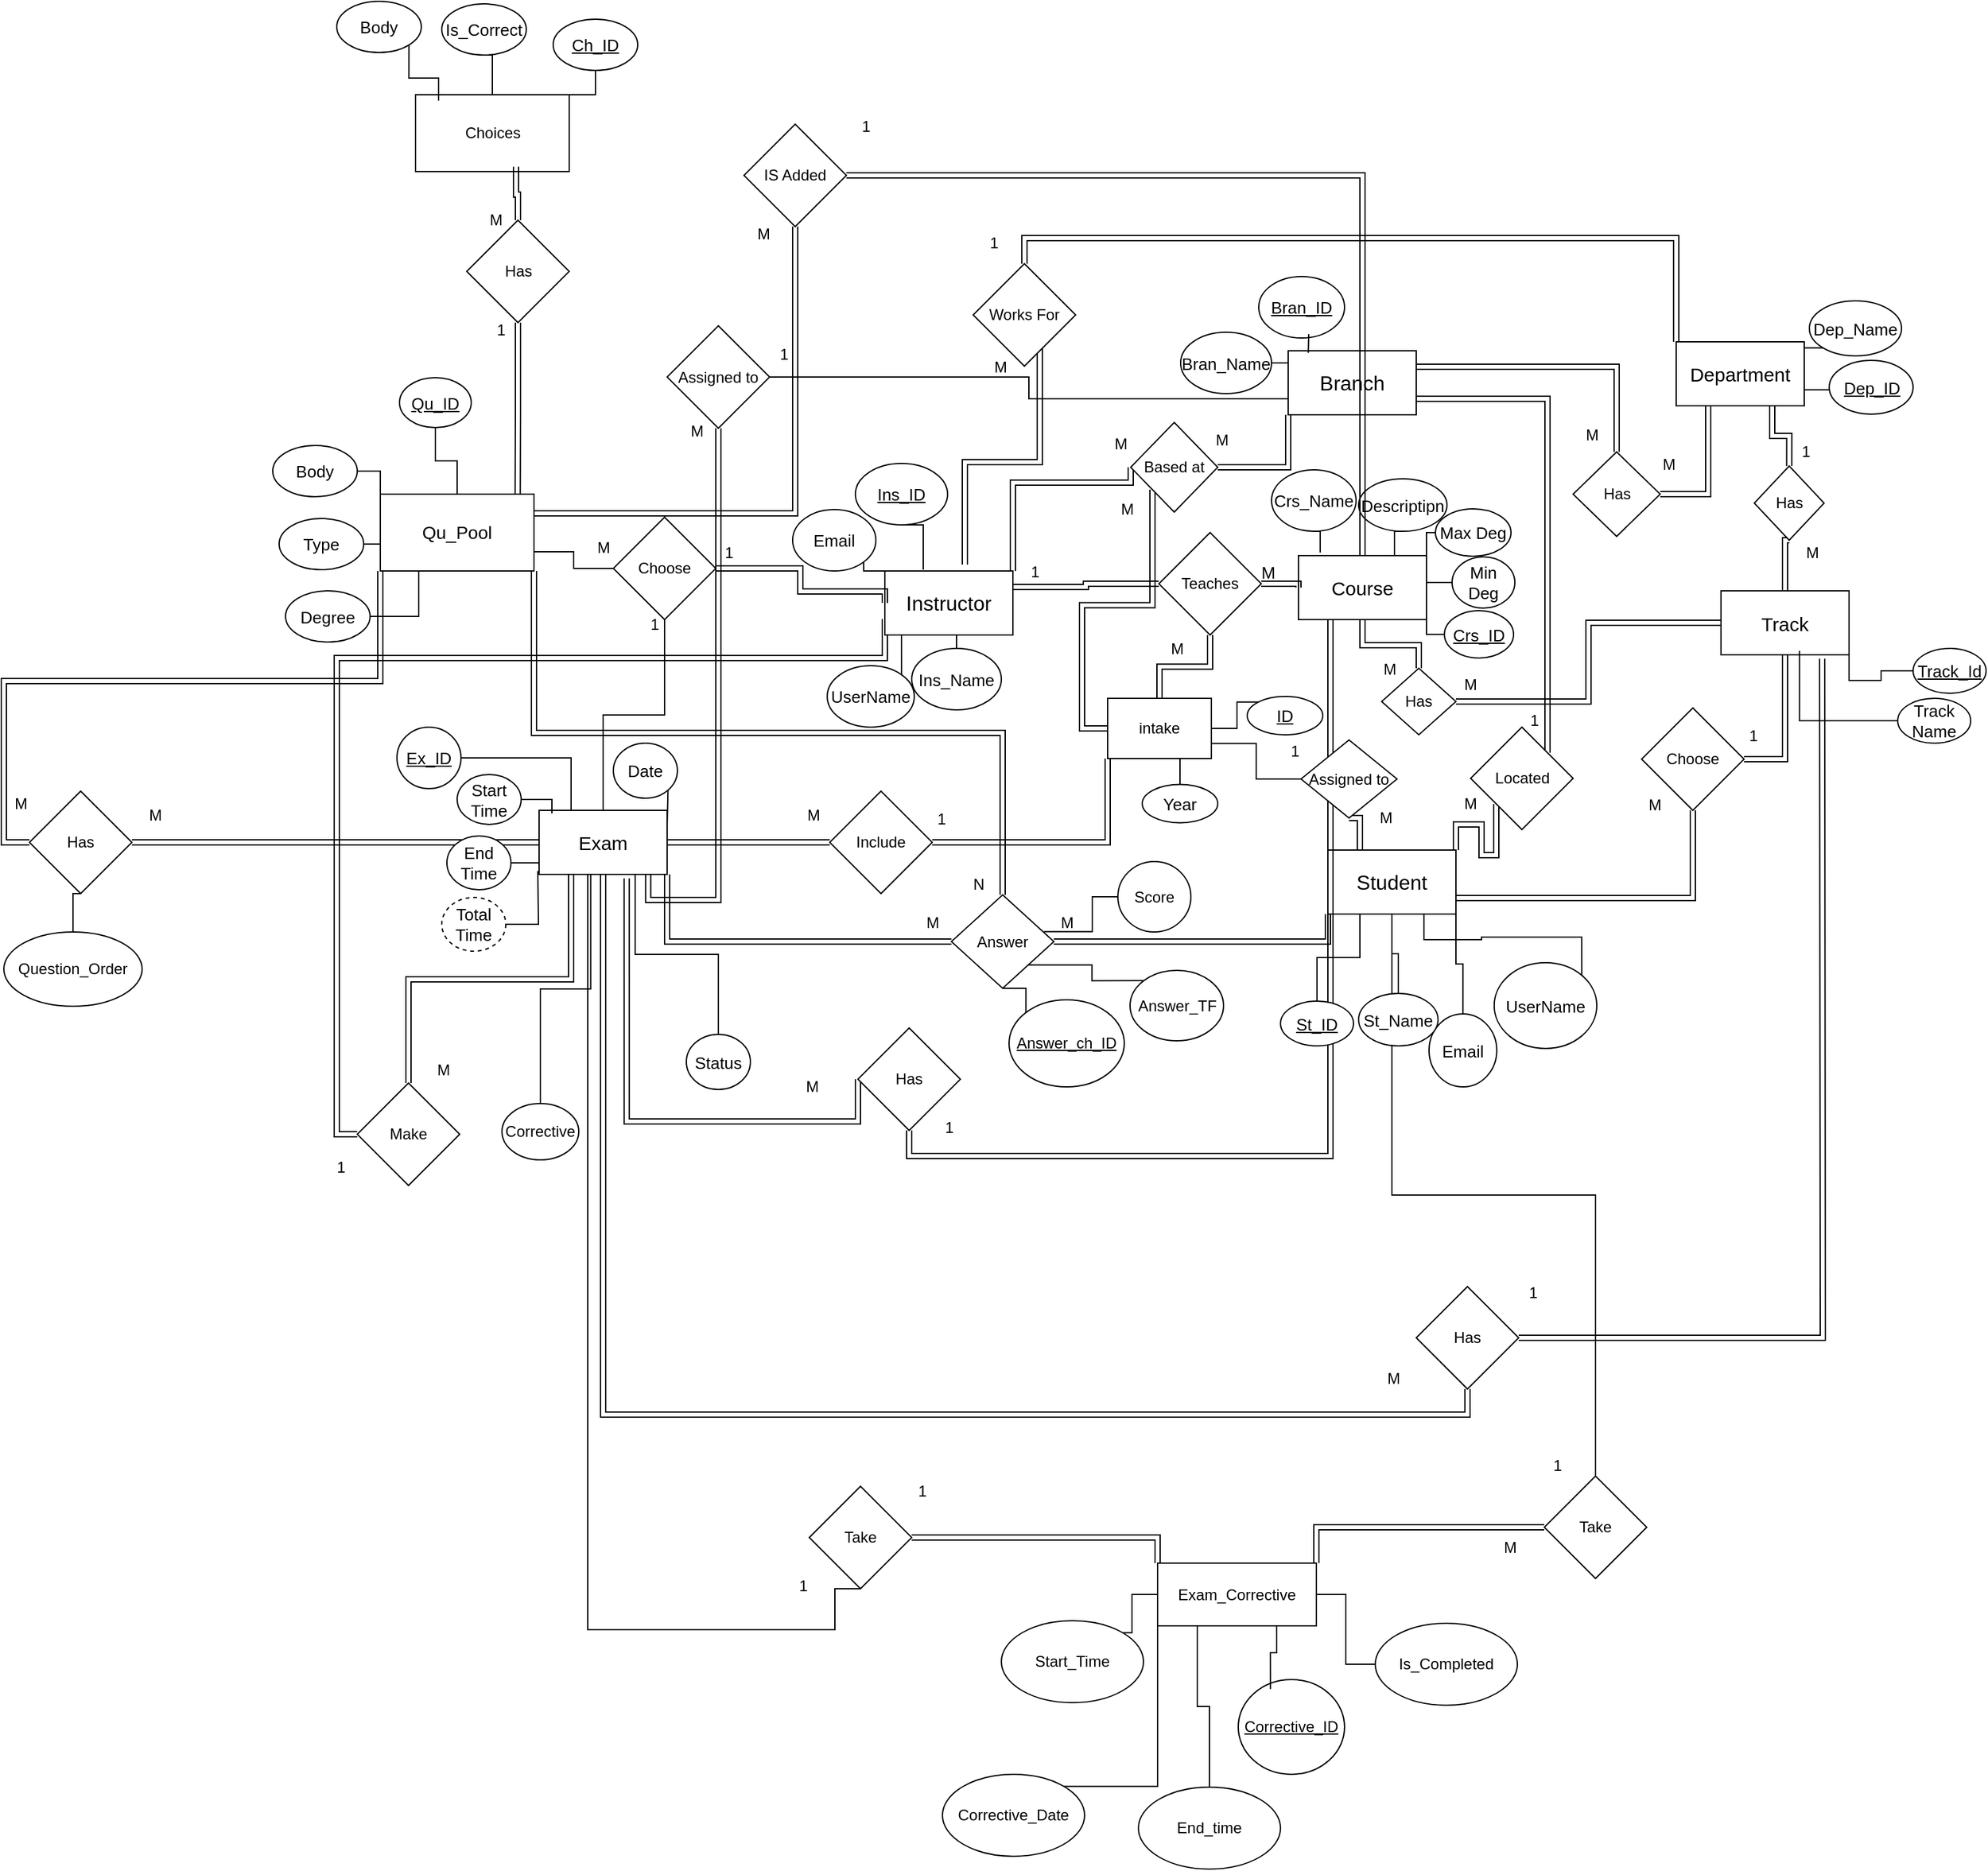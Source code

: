 <mxfile version="28.1.2">
  <diagram name="Page-1" id="u_nlljGo3evVKFmUTIkn">
    <mxGraphModel dx="2910" dy="1703" grid="0" gridSize="10" guides="1" tooltips="1" connect="1" arrows="1" fold="1" page="1" pageScale="1" pageWidth="1600" pageHeight="900" math="0" shadow="0">
      <root>
        <mxCell id="0" />
        <mxCell id="1" parent="0" />
        <mxCell id="PmQbQZa9qMLqMzXBqfcJ-77" style="edgeStyle=orthogonalEdgeStyle;rounded=0;orthogonalLoop=1;jettySize=auto;html=1;exitX=0;exitY=0;exitDx=0;exitDy=0;entryX=1;entryY=1;entryDx=0;entryDy=0;endArrow=none;endFill=0;" parent="1" source="fExjuZPJxnfh54GCOMQb-1" target="fExjuZPJxnfh54GCOMQb-24" edge="1">
          <mxGeometry relative="1" as="geometry" />
        </mxCell>
        <mxCell id="jXS0DLB_lHR7ojzFCZE1-12" style="edgeStyle=orthogonalEdgeStyle;rounded=0;orthogonalLoop=1;jettySize=auto;html=1;exitX=1;exitY=0;exitDx=0;exitDy=0;entryX=0;entryY=0.5;entryDx=0;entryDy=0;endArrow=none;endFill=0;shape=link;" parent="1" source="fExjuZPJxnfh54GCOMQb-1" target="jXS0DLB_lHR7ojzFCZE1-9" edge="1">
          <mxGeometry relative="1" as="geometry">
            <Array as="points">
              <mxPoint x="588" y="174" />
              <mxPoint x="680" y="174" />
            </Array>
          </mxGeometry>
        </mxCell>
        <mxCell id="jXS0DLB_lHR7ojzFCZE1-16" style="edgeStyle=orthogonalEdgeStyle;rounded=0;orthogonalLoop=1;jettySize=auto;html=1;exitX=0.5;exitY=1;exitDx=0;exitDy=0;entryX=0.5;entryY=0;entryDx=0;entryDy=0;endArrow=none;endFill=0;" parent="1" source="fExjuZPJxnfh54GCOMQb-1" target="jXS0DLB_lHR7ojzFCZE1-10" edge="1">
          <mxGeometry relative="1" as="geometry" />
        </mxCell>
        <mxCell id="idugPT6sOUHTakiWyFXu-10" style="edgeStyle=orthogonalEdgeStyle;rounded=0;orthogonalLoop=1;jettySize=auto;html=1;exitX=0;exitY=1;exitDx=0;exitDy=0;entryX=1;entryY=0;entryDx=0;entryDy=0;endArrow=none;endFill=0;" parent="1" source="fExjuZPJxnfh54GCOMQb-1" target="idugPT6sOUHTakiWyFXu-9" edge="1">
          <mxGeometry relative="1" as="geometry" />
        </mxCell>
        <mxCell id="idugPT6sOUHTakiWyFXu-17" style="edgeStyle=orthogonalEdgeStyle;rounded=0;orthogonalLoop=1;jettySize=auto;html=1;exitX=0;exitY=0.75;exitDx=0;exitDy=0;endArrow=none;endFill=0;shape=link;" parent="1" source="fExjuZPJxnfh54GCOMQb-1" target="idugPT6sOUHTakiWyFXu-16" edge="1">
          <mxGeometry relative="1" as="geometry">
            <Array as="points">
              <mxPoint x="488" y="311" />
              <mxPoint x="60" y="311" />
              <mxPoint x="60" y="683" />
            </Array>
          </mxGeometry>
        </mxCell>
        <mxCell id="fExjuZPJxnfh54GCOMQb-1" value="&lt;font style=&quot;font-size: 16px;&quot;&gt;Instructor&lt;/font&gt;" style="html=1;dashed=0;whiteSpace=wrap;" parent="1" vertex="1">
          <mxGeometry x="488" y="243" width="100" height="50" as="geometry" />
        </mxCell>
        <mxCell id="p9Ln73T7l0obJPTR8ibc-7" style="edgeStyle=orthogonalEdgeStyle;rounded=0;orthogonalLoop=1;jettySize=auto;html=1;exitX=1;exitY=0;exitDx=0;exitDy=0;entryX=0;entryY=1;entryDx=0;entryDy=0;endArrow=none;endFill=0;shape=link;" parent="1" source="fExjuZPJxnfh54GCOMQb-2" target="p9Ln73T7l0obJPTR8ibc-5" edge="1">
          <mxGeometry relative="1" as="geometry" />
        </mxCell>
        <mxCell id="jXS0DLB_lHR7ojzFCZE1-34" style="edgeStyle=orthogonalEdgeStyle;rounded=0;orthogonalLoop=1;jettySize=auto;html=1;exitX=1;exitY=1;exitDx=0;exitDy=0;endArrow=none;endFill=0;" parent="1" source="fExjuZPJxnfh54GCOMQb-2" target="fExjuZPJxnfh54GCOMQb-25" edge="1">
          <mxGeometry relative="1" as="geometry" />
        </mxCell>
        <mxCell id="jXS0DLB_lHR7ojzFCZE1-36" style="edgeStyle=orthogonalEdgeStyle;rounded=0;orthogonalLoop=1;jettySize=auto;html=1;exitX=0.5;exitY=1;exitDx=0;exitDy=0;entryX=0.5;entryY=0;entryDx=0;entryDy=0;endArrow=none;endFill=0;" parent="1" source="fExjuZPJxnfh54GCOMQb-2" target="jXS0DLB_lHR7ojzFCZE1-35" edge="1">
          <mxGeometry relative="1" as="geometry" />
        </mxCell>
        <mxCell id="jXS0DLB_lHR7ojzFCZE1-38" style="edgeStyle=orthogonalEdgeStyle;rounded=0;orthogonalLoop=1;jettySize=auto;html=1;exitX=0.25;exitY=1;exitDx=0;exitDy=0;endArrow=none;endFill=0;" parent="1" source="fExjuZPJxnfh54GCOMQb-2" target="jXS0DLB_lHR7ojzFCZE1-37" edge="1">
          <mxGeometry relative="1" as="geometry" />
        </mxCell>
        <mxCell id="idugPT6sOUHTakiWyFXu-8" style="edgeStyle=orthogonalEdgeStyle;rounded=0;orthogonalLoop=1;jettySize=auto;html=1;exitX=0.75;exitY=1;exitDx=0;exitDy=0;entryX=0;entryY=0;entryDx=0;entryDy=0;endArrow=none;endFill=0;" parent="1" source="fExjuZPJxnfh54GCOMQb-2" target="idugPT6sOUHTakiWyFXu-7" edge="1">
          <mxGeometry relative="1" as="geometry" />
        </mxCell>
        <mxCell id="OwGAfwipVpSHfUCCJN2n-7" style="edgeStyle=orthogonalEdgeStyle;rounded=0;orthogonalLoop=1;jettySize=auto;html=1;exitX=0.5;exitY=1;exitDx=0;exitDy=0;entryX=0.5;entryY=0;entryDx=0;entryDy=0;endArrow=none;endFill=0;" edge="1" parent="1" source="fExjuZPJxnfh54GCOMQb-2" target="OwGAfwipVpSHfUCCJN2n-6">
          <mxGeometry relative="1" as="geometry" />
        </mxCell>
        <mxCell id="fExjuZPJxnfh54GCOMQb-2" value="&lt;font style=&quot;font-size: 16px;&quot;&gt;Student&lt;/font&gt;" style="html=1;dashed=0;whiteSpace=wrap;" parent="1" vertex="1">
          <mxGeometry x="834" y="461" width="100" height="50" as="geometry" />
        </mxCell>
        <mxCell id="idugPT6sOUHTakiWyFXu-13" style="edgeStyle=orthogonalEdgeStyle;rounded=0;orthogonalLoop=1;jettySize=auto;html=1;exitX=1;exitY=0.5;exitDx=0;exitDy=0;endArrow=none;endFill=0;shape=link;" parent="1" source="fExjuZPJxnfh54GCOMQb-4" target="idugPT6sOUHTakiWyFXu-11" edge="1">
          <mxGeometry relative="1" as="geometry" />
        </mxCell>
        <mxCell id="idugPT6sOUHTakiWyFXu-19" style="edgeStyle=orthogonalEdgeStyle;rounded=0;orthogonalLoop=1;jettySize=auto;html=1;exitX=0.25;exitY=1;exitDx=0;exitDy=0;endArrow=none;endFill=0;shape=link;" parent="1" source="fExjuZPJxnfh54GCOMQb-4" target="idugPT6sOUHTakiWyFXu-16" edge="1">
          <mxGeometry relative="1" as="geometry">
            <Array as="points">
              <mxPoint x="243" y="562" />
              <mxPoint x="116" y="562" />
            </Array>
          </mxGeometry>
        </mxCell>
        <mxCell id="idugPT6sOUHTakiWyFXu-26" style="edgeStyle=orthogonalEdgeStyle;rounded=0;orthogonalLoop=1;jettySize=auto;html=1;exitX=0.5;exitY=1;exitDx=0;exitDy=0;entryX=0.5;entryY=1;entryDx=0;entryDy=0;endArrow=none;endFill=0;shape=link;" parent="1" source="fExjuZPJxnfh54GCOMQb-4" target="idugPT6sOUHTakiWyFXu-22" edge="1">
          <mxGeometry relative="1" as="geometry" />
        </mxCell>
        <mxCell id="idugPT6sOUHTakiWyFXu-33" style="edgeStyle=orthogonalEdgeStyle;rounded=0;orthogonalLoop=1;jettySize=auto;html=1;exitX=0.75;exitY=1;exitDx=0;exitDy=0;" parent="1" source="idugPT6sOUHTakiWyFXu-34" edge="1">
          <mxGeometry relative="1" as="geometry">
            <mxPoint x="354.444" y="620.333" as="targetPoint" />
          </mxGeometry>
        </mxCell>
        <mxCell id="idugPT6sOUHTakiWyFXu-41" style="edgeStyle=orthogonalEdgeStyle;rounded=0;orthogonalLoop=1;jettySize=auto;html=1;exitX=0;exitY=0.5;exitDx=0;exitDy=0;entryX=1;entryY=0.5;entryDx=0;entryDy=0;endArrow=none;endFill=0;shape=link;" parent="1" source="fExjuZPJxnfh54GCOMQb-4" target="idugPT6sOUHTakiWyFXu-40" edge="1">
          <mxGeometry relative="1" as="geometry" />
        </mxCell>
        <mxCell id="idugPT6sOUHTakiWyFXu-72" style="edgeStyle=orthogonalEdgeStyle;rounded=0;orthogonalLoop=1;jettySize=auto;html=1;exitX=0.5;exitY=1;exitDx=0;exitDy=0;entryX=0.5;entryY=1;entryDx=0;entryDy=0;endArrow=none;endFill=0;" parent="1" source="fExjuZPJxnfh54GCOMQb-4" target="idugPT6sOUHTakiWyFXu-69" edge="1">
          <mxGeometry relative="1" as="geometry">
            <Array as="points">
              <mxPoint x="256" y="480" />
              <mxPoint x="256" y="1070" />
              <mxPoint x="449" y="1070" />
            </Array>
          </mxGeometry>
        </mxCell>
        <mxCell id="fExjuZPJxnfh54GCOMQb-4" value="&lt;font style=&quot;font-size: 15px;&quot;&gt;Exam&lt;/font&gt;" style="html=1;dashed=0;whiteSpace=wrap;strokeColor=default;" parent="1" vertex="1">
          <mxGeometry x="218" y="430" width="100" height="50" as="geometry" />
        </mxCell>
        <mxCell id="PmQbQZa9qMLqMzXBqfcJ-46" style="edgeStyle=orthogonalEdgeStyle;rounded=0;orthogonalLoop=1;jettySize=auto;html=1;exitX=0.5;exitY=1;exitDx=0;exitDy=0;entryX=1;entryY=0.5;entryDx=0;entryDy=0;endArrow=none;endFill=0;shape=link;" parent="1" source="fExjuZPJxnfh54GCOMQb-8" target="fExjuZPJxnfh54GCOMQb-106" edge="1">
          <mxGeometry relative="1" as="geometry" />
        </mxCell>
        <mxCell id="fExjuZPJxnfh54GCOMQb-8" value="&lt;font style=&quot;font-size: 15px;&quot;&gt;Track&lt;/font&gt;" style="html=1;dashed=0;whiteSpace=wrap;" parent="1" vertex="1">
          <mxGeometry x="1141" y="258.5" width="100" height="50" as="geometry" />
        </mxCell>
        <mxCell id="PmQbQZa9qMLqMzXBqfcJ-41" style="edgeStyle=orthogonalEdgeStyle;rounded=0;orthogonalLoop=1;jettySize=auto;html=1;exitX=0.5;exitY=1;exitDx=0;exitDy=0;endArrow=none;endFill=0;shape=link;" parent="1" source="fExjuZPJxnfh54GCOMQb-9" target="PmQbQZa9qMLqMzXBqfcJ-39" edge="1">
          <mxGeometry relative="1" as="geometry" />
        </mxCell>
        <mxCell id="jXS0DLB_lHR7ojzFCZE1-47" style="edgeStyle=orthogonalEdgeStyle;rounded=0;orthogonalLoop=1;jettySize=auto;html=1;exitX=0.25;exitY=1;exitDx=0;exitDy=0;entryX=0.5;entryY=1;entryDx=0;entryDy=0;endArrow=none;endFill=0;shape=link;" parent="1" source="fExjuZPJxnfh54GCOMQb-9" target="jXS0DLB_lHR7ojzFCZE1-45" edge="1">
          <mxGeometry relative="1" as="geometry" />
        </mxCell>
        <mxCell id="fExjuZPJxnfh54GCOMQb-9" value="&lt;font style=&quot;font-size: 15px;&quot;&gt;Course&lt;/font&gt;" style="html=1;dashed=0;whiteSpace=wrap;" parent="1" vertex="1">
          <mxGeometry x="811" y="231" width="100" height="50" as="geometry" />
        </mxCell>
        <mxCell id="fExjuZPJxnfh54GCOMQb-10" style="edgeStyle=orthogonalEdgeStyle;rounded=0;orthogonalLoop=1;jettySize=auto;html=1;exitX=0.5;exitY=1;exitDx=0;exitDy=0;" parent="1" source="fExjuZPJxnfh54GCOMQb-8" target="fExjuZPJxnfh54GCOMQb-8" edge="1">
          <mxGeometry relative="1" as="geometry" />
        </mxCell>
        <mxCell id="fExjuZPJxnfh54GCOMQb-15" style="edgeStyle=orthogonalEdgeStyle;rounded=0;orthogonalLoop=1;jettySize=auto;html=1;exitX=0.5;exitY=1;exitDx=0;exitDy=0;endArrow=none;endFill=0;" parent="1" source="fExjuZPJxnfh54GCOMQb-11" edge="1">
          <mxGeometry relative="1" as="geometry">
            <mxPoint x="518" y="242" as="targetPoint" />
            <Array as="points">
              <mxPoint x="518" y="207" />
            </Array>
          </mxGeometry>
        </mxCell>
        <mxCell id="fExjuZPJxnfh54GCOMQb-11" value="&lt;font style=&quot;font-size: 13px;&quot;&gt;&lt;u style=&quot;&quot;&gt;Ins_ID&lt;/u&gt;&lt;/font&gt;" style="ellipse;whiteSpace=wrap;html=1;" parent="1" vertex="1">
          <mxGeometry x="465" y="159" width="72" height="48" as="geometry" />
        </mxCell>
        <mxCell id="fExjuZPJxnfh54GCOMQb-17" style="edgeStyle=orthogonalEdgeStyle;rounded=0;orthogonalLoop=1;jettySize=auto;html=1;exitX=0;exitY=0.5;exitDx=0;exitDy=0;entryX=1;entryY=0.25;entryDx=0;entryDy=0;endArrow=none;endFill=0;shape=link;" parent="1" source="fExjuZPJxnfh54GCOMQb-16" target="fExjuZPJxnfh54GCOMQb-1" edge="1">
          <mxGeometry relative="1" as="geometry" />
        </mxCell>
        <mxCell id="fExjuZPJxnfh54GCOMQb-18" style="edgeStyle=orthogonalEdgeStyle;rounded=0;orthogonalLoop=1;jettySize=auto;html=1;exitX=1;exitY=0.5;exitDx=0;exitDy=0;entryX=0;entryY=0.5;entryDx=0;entryDy=0;endArrow=none;endFill=0;shape=link;" parent="1" source="fExjuZPJxnfh54GCOMQb-16" target="fExjuZPJxnfh54GCOMQb-9" edge="1">
          <mxGeometry relative="1" as="geometry" />
        </mxCell>
        <mxCell id="jXS0DLB_lHR7ojzFCZE1-30" style="edgeStyle=orthogonalEdgeStyle;rounded=0;orthogonalLoop=1;jettySize=auto;html=1;exitX=0.5;exitY=1;exitDx=0;exitDy=0;entryX=0.5;entryY=0;entryDx=0;entryDy=0;endArrow=none;endFill=0;shape=link;" parent="1" source="fExjuZPJxnfh54GCOMQb-16" target="jXS0DLB_lHR7ojzFCZE1-14" edge="1">
          <mxGeometry relative="1" as="geometry" />
        </mxCell>
        <mxCell id="fExjuZPJxnfh54GCOMQb-16" value="Teaches" style="rhombus;whiteSpace=wrap;html=1;" parent="1" vertex="1">
          <mxGeometry x="702" y="213" width="80" height="80" as="geometry" />
        </mxCell>
        <mxCell id="fExjuZPJxnfh54GCOMQb-24" value="&lt;span style=&quot;font-size: 13px;&quot;&gt;Email&lt;/span&gt;" style="ellipse;whiteSpace=wrap;html=1;" parent="1" vertex="1">
          <mxGeometry x="416" y="195" width="65" height="48" as="geometry" />
        </mxCell>
        <mxCell id="fExjuZPJxnfh54GCOMQb-25" value="&lt;span style=&quot;font-size: 13px;&quot;&gt;Email&lt;/span&gt;" style="ellipse;whiteSpace=wrap;html=1;direction=south;" parent="1" vertex="1">
          <mxGeometry x="913" y="589" width="52.87" height="57" as="geometry" />
        </mxCell>
        <mxCell id="fExjuZPJxnfh54GCOMQb-50" style="edgeStyle=orthogonalEdgeStyle;rounded=0;orthogonalLoop=1;jettySize=auto;html=1;exitX=0.5;exitY=1;exitDx=0;exitDy=0;endArrow=none;endFill=0;" parent="1" source="fExjuZPJxnfh54GCOMQb-43" edge="1">
          <mxGeometry relative="1" as="geometry">
            <mxPoint x="828" y="228.667" as="targetPoint" />
          </mxGeometry>
        </mxCell>
        <mxCell id="fExjuZPJxnfh54GCOMQb-43" value="&lt;span style=&quot;font-size: 13px;&quot;&gt;Crs_Name&lt;/span&gt;" style="ellipse;whiteSpace=wrap;html=1;" parent="1" vertex="1">
          <mxGeometry x="790" y="164" width="66" height="48" as="geometry" />
        </mxCell>
        <mxCell id="fExjuZPJxnfh54GCOMQb-49" style="edgeStyle=orthogonalEdgeStyle;rounded=0;orthogonalLoop=1;jettySize=auto;html=1;exitX=0.5;exitY=1;exitDx=0;exitDy=0;entryX=0.75;entryY=0;entryDx=0;entryDy=0;endArrow=none;endFill=0;" parent="1" source="fExjuZPJxnfh54GCOMQb-44" target="fExjuZPJxnfh54GCOMQb-9" edge="1">
          <mxGeometry relative="1" as="geometry" />
        </mxCell>
        <mxCell id="fExjuZPJxnfh54GCOMQb-44" value="&lt;span style=&quot;font-size: 13px;&quot;&gt;Descriptipn&lt;/span&gt;" style="ellipse;whiteSpace=wrap;html=1;" parent="1" vertex="1">
          <mxGeometry x="858" y="171" width="69" height="41" as="geometry" />
        </mxCell>
        <mxCell id="fExjuZPJxnfh54GCOMQb-48" style="edgeStyle=orthogonalEdgeStyle;rounded=0;orthogonalLoop=1;jettySize=auto;html=1;exitX=0;exitY=0.5;exitDx=0;exitDy=0;entryX=1;entryY=0.25;entryDx=0;entryDy=0;endArrow=none;endFill=0;" parent="1" source="fExjuZPJxnfh54GCOMQb-45" target="fExjuZPJxnfh54GCOMQb-9" edge="1">
          <mxGeometry relative="1" as="geometry" />
        </mxCell>
        <mxCell id="fExjuZPJxnfh54GCOMQb-45" value="&lt;span style=&quot;font-size: 13px;&quot;&gt;Max Deg&lt;/span&gt;" style="ellipse;whiteSpace=wrap;html=1;" parent="1" vertex="1">
          <mxGeometry x="918" y="194.5" width="59" height="37" as="geometry" />
        </mxCell>
        <mxCell id="fExjuZPJxnfh54GCOMQb-47" style="edgeStyle=orthogonalEdgeStyle;rounded=0;orthogonalLoop=1;jettySize=auto;html=1;exitX=0;exitY=0.5;exitDx=0;exitDy=0;entryX=1;entryY=0.5;entryDx=0;entryDy=0;endArrow=none;endFill=0;" parent="1" source="fExjuZPJxnfh54GCOMQb-46" target="fExjuZPJxnfh54GCOMQb-9" edge="1">
          <mxGeometry relative="1" as="geometry" />
        </mxCell>
        <mxCell id="fExjuZPJxnfh54GCOMQb-46" value="&lt;span style=&quot;font-size: 13px;&quot;&gt;Min Deg&lt;/span&gt;" style="ellipse;whiteSpace=wrap;html=1;" parent="1" vertex="1">
          <mxGeometry x="931" y="232" width="49" height="40" as="geometry" />
        </mxCell>
        <mxCell id="jXS0DLB_lHR7ojzFCZE1-3" style="edgeStyle=orthogonalEdgeStyle;rounded=0;orthogonalLoop=1;jettySize=auto;html=1;exitX=1;exitY=1;exitDx=0;exitDy=0;entryX=1;entryY=0.25;entryDx=0;entryDy=0;endArrow=none;endFill=0;" parent="1" source="fExjuZPJxnfh54GCOMQb-58" target="fExjuZPJxnfh54GCOMQb-4" edge="1">
          <mxGeometry relative="1" as="geometry" />
        </mxCell>
        <mxCell id="fExjuZPJxnfh54GCOMQb-58" value="&lt;span style=&quot;font-size: 13px;&quot;&gt;Date&lt;/span&gt;" style="ellipse;whiteSpace=wrap;html=1;" parent="1" vertex="1">
          <mxGeometry x="276" y="377.5" width="50" height="43" as="geometry" />
        </mxCell>
        <mxCell id="fExjuZPJxnfh54GCOMQb-60" value="1" style="text;html=1;align=center;verticalAlign=middle;resizable=0;points=[];autosize=1;strokeColor=none;fillColor=none;" parent="1" vertex="1">
          <mxGeometry x="592" y="231" width="25" height="26" as="geometry" />
        </mxCell>
        <mxCell id="fExjuZPJxnfh54GCOMQb-61" value="&lt;font style=&quot;font-size: 13px;&quot;&gt;M&lt;/font&gt;" style="text;html=1;align=center;verticalAlign=middle;resizable=0;points=[];autosize=1;strokeColor=none;fillColor=none;" parent="1" vertex="1">
          <mxGeometry x="772" y="230" width="29" height="28" as="geometry" />
        </mxCell>
        <mxCell id="fExjuZPJxnfh54GCOMQb-67" value="&lt;span style=&quot;font-size: 13px;&quot;&gt;Start Time&lt;/span&gt;" style="ellipse;whiteSpace=wrap;html=1;" parent="1" vertex="1">
          <mxGeometry x="154" y="402" width="50" height="39" as="geometry" />
        </mxCell>
        <mxCell id="fExjuZPJxnfh54GCOMQb-70" style="edgeStyle=orthogonalEdgeStyle;rounded=0;orthogonalLoop=1;jettySize=auto;html=1;exitX=1;exitY=0.5;exitDx=0;exitDy=0;entryX=0;entryY=1;entryDx=0;entryDy=0;endArrow=none;endFill=0;" parent="1" source="fExjuZPJxnfh54GCOMQb-68" target="fExjuZPJxnfh54GCOMQb-4" edge="1">
          <mxGeometry relative="1" as="geometry" />
        </mxCell>
        <mxCell id="fExjuZPJxnfh54GCOMQb-68" value="&lt;span style=&quot;font-size: 13px;&quot;&gt;End Time&lt;/span&gt;" style="ellipse;whiteSpace=wrap;html=1;" parent="1" vertex="1">
          <mxGeometry x="146" y="450" width="50" height="42" as="geometry" />
        </mxCell>
        <mxCell id="fExjuZPJxnfh54GCOMQb-69" style="edgeStyle=orthogonalEdgeStyle;rounded=0;orthogonalLoop=1;jettySize=auto;html=1;exitX=1;exitY=0.5;exitDx=0;exitDy=0;entryX=0.1;entryY=0.047;entryDx=0;entryDy=0;entryPerimeter=0;endArrow=none;endFill=0;" parent="1" source="fExjuZPJxnfh54GCOMQb-67" target="fExjuZPJxnfh54GCOMQb-4" edge="1">
          <mxGeometry relative="1" as="geometry" />
        </mxCell>
        <mxCell id="fExjuZPJxnfh54GCOMQb-72" style="edgeStyle=orthogonalEdgeStyle;rounded=0;orthogonalLoop=1;jettySize=auto;html=1;exitX=1;exitY=0.5;exitDx=0;exitDy=0;endArrow=none;endFill=0;" parent="1" source="fExjuZPJxnfh54GCOMQb-71" edge="1">
          <mxGeometry relative="1" as="geometry">
            <mxPoint x="217.0" y="477.333" as="targetPoint" />
          </mxGeometry>
        </mxCell>
        <mxCell id="fExjuZPJxnfh54GCOMQb-71" value="&lt;span style=&quot;font-size: 13px;&quot;&gt;Total&lt;br&gt;Time&lt;/span&gt;" style="ellipse;whiteSpace=wrap;html=1;dashed=1;" parent="1" vertex="1">
          <mxGeometry x="142" y="498" width="50" height="42" as="geometry" />
        </mxCell>
        <mxCell id="fExjuZPJxnfh54GCOMQb-74" style="edgeStyle=orthogonalEdgeStyle;rounded=0;orthogonalLoop=1;jettySize=auto;html=1;exitX=0;exitY=0.5;exitDx=0;exitDy=0;entryX=1;entryY=0.75;entryDx=0;entryDy=0;endArrow=none;endFill=0;" parent="1" source="fExjuZPJxnfh54GCOMQb-73" target="fExjuZPJxnfh54GCOMQb-9" edge="1">
          <mxGeometry relative="1" as="geometry" />
        </mxCell>
        <mxCell id="fExjuZPJxnfh54GCOMQb-73" value="&lt;span style=&quot;font-size: 13px;&quot;&gt;&lt;u&gt;Crs_ID&lt;/u&gt;&lt;/span&gt;" style="ellipse;whiteSpace=wrap;html=1;" parent="1" vertex="1">
          <mxGeometry x="925" y="274" width="54" height="37" as="geometry" />
        </mxCell>
        <mxCell id="p9Ln73T7l0obJPTR8ibc-24" style="edgeStyle=orthogonalEdgeStyle;rounded=0;orthogonalLoop=1;jettySize=auto;html=1;exitX=0;exitY=0.75;exitDx=0;exitDy=0;entryX=1;entryY=0.5;entryDx=0;entryDy=0;endArrow=none;endFill=0;" parent="1" source="fExjuZPJxnfh54GCOMQb-79" target="p9Ln73T7l0obJPTR8ibc-23" edge="1">
          <mxGeometry relative="1" as="geometry" />
        </mxCell>
        <mxCell id="jXS0DLB_lHR7ojzFCZE1-2" style="edgeStyle=orthogonalEdgeStyle;rounded=0;orthogonalLoop=1;jettySize=auto;html=1;exitX=1;exitY=0.75;exitDx=0;exitDy=0;entryX=1;entryY=0;entryDx=0;entryDy=0;endArrow=none;endFill=0;shape=link;" parent="1" source="fExjuZPJxnfh54GCOMQb-79" target="p9Ln73T7l0obJPTR8ibc-5" edge="1">
          <mxGeometry relative="1" as="geometry" />
        </mxCell>
        <mxCell id="jXS0DLB_lHR7ojzFCZE1-13" style="edgeStyle=orthogonalEdgeStyle;rounded=0;orthogonalLoop=1;jettySize=auto;html=1;exitX=0;exitY=1;exitDx=0;exitDy=0;entryX=1;entryY=0.5;entryDx=0;entryDy=0;endArrow=none;endFill=0;shape=link;" parent="1" source="fExjuZPJxnfh54GCOMQb-79" target="jXS0DLB_lHR7ojzFCZE1-9" edge="1">
          <mxGeometry relative="1" as="geometry" />
        </mxCell>
        <mxCell id="idugPT6sOUHTakiWyFXu-3" style="edgeStyle=orthogonalEdgeStyle;rounded=0;orthogonalLoop=1;jettySize=auto;html=1;exitX=1;exitY=0.25;exitDx=0;exitDy=0;entryX=0.5;entryY=0;entryDx=0;entryDy=0;endArrow=none;endFill=0;shape=link;" parent="1" source="fExjuZPJxnfh54GCOMQb-79" target="idugPT6sOUHTakiWyFXu-1" edge="1">
          <mxGeometry relative="1" as="geometry" />
        </mxCell>
        <mxCell id="fExjuZPJxnfh54GCOMQb-79" value="&lt;font style=&quot;font-size: 16px;&quot;&gt;Branch&lt;/font&gt;" style="html=1;dashed=0;whiteSpace=wrap;" parent="1" vertex="1">
          <mxGeometry x="803" y="71" width="100" height="50" as="geometry" />
        </mxCell>
        <mxCell id="fExjuZPJxnfh54GCOMQb-80" value="&lt;span style=&quot;font-size: 13px;&quot;&gt;&lt;u&gt;Bran_ID&lt;/u&gt;&lt;/span&gt;" style="ellipse;whiteSpace=wrap;html=1;" parent="1" vertex="1">
          <mxGeometry x="780" y="13" width="67" height="48" as="geometry" />
        </mxCell>
        <mxCell id="fExjuZPJxnfh54GCOMQb-81" style="edgeStyle=orthogonalEdgeStyle;rounded=0;orthogonalLoop=1;jettySize=auto;html=1;entryX=0.157;entryY=0.033;entryDx=0;entryDy=0;entryPerimeter=0;endArrow=none;endFill=0;" parent="1" target="fExjuZPJxnfh54GCOMQb-79" edge="1">
          <mxGeometry relative="1" as="geometry">
            <mxPoint x="819" y="58" as="sourcePoint" />
          </mxGeometry>
        </mxCell>
        <mxCell id="fExjuZPJxnfh54GCOMQb-92" value="Corrective" style="ellipse;whiteSpace=wrap;html=1;" parent="1" vertex="1">
          <mxGeometry x="189" y="659" width="60" height="44" as="geometry" />
        </mxCell>
        <mxCell id="PmQbQZa9qMLqMzXBqfcJ-19" style="edgeStyle=orthogonalEdgeStyle;rounded=0;orthogonalLoop=1;jettySize=auto;html=1;exitX=0;exitY=0.5;exitDx=0;exitDy=0;entryX=1;entryY=1;entryDx=0;entryDy=0;endArrow=none;endFill=0;" parent="1" source="fExjuZPJxnfh54GCOMQb-95" target="fExjuZPJxnfh54GCOMQb-8" edge="1">
          <mxGeometry relative="1" as="geometry" />
        </mxCell>
        <mxCell id="fExjuZPJxnfh54GCOMQb-95" value="&lt;span style=&quot;font-size: 13px;&quot;&gt;&lt;u&gt;Track_Id&lt;/u&gt;&lt;/span&gt;" style="ellipse;whiteSpace=wrap;html=1;" parent="1" vertex="1">
          <mxGeometry x="1291" y="303.5" width="57" height="35" as="geometry" />
        </mxCell>
        <mxCell id="PmQbQZa9qMLqMzXBqfcJ-38" style="edgeStyle=orthogonalEdgeStyle;rounded=0;orthogonalLoop=1;jettySize=auto;html=1;exitX=0;exitY=0.5;exitDx=0;exitDy=0;endArrow=none;endFill=0;entryX=0.613;entryY=0.937;entryDx=0;entryDy=0;entryPerimeter=0;" parent="1" source="fExjuZPJxnfh54GCOMQb-96" target="fExjuZPJxnfh54GCOMQb-8" edge="1">
          <mxGeometry relative="1" as="geometry">
            <mxPoint x="1201.667" y="314.667" as="targetPoint" />
          </mxGeometry>
        </mxCell>
        <mxCell id="fExjuZPJxnfh54GCOMQb-96" value="&lt;span style=&quot;font-size: 13px;&quot;&gt;Track Name&lt;/span&gt;" style="ellipse;whiteSpace=wrap;html=1;" parent="1" vertex="1">
          <mxGeometry x="1279" y="342.5" width="57" height="35" as="geometry" />
        </mxCell>
        <mxCell id="p9Ln73T7l0obJPTR8ibc-6" style="edgeStyle=orthogonalEdgeStyle;rounded=0;orthogonalLoop=1;jettySize=auto;html=1;exitX=0.5;exitY=1;exitDx=0;exitDy=0;entryX=1;entryY=0.75;entryDx=0;entryDy=0;endArrow=none;endFill=0;shape=link;" parent="1" source="fExjuZPJxnfh54GCOMQb-106" target="fExjuZPJxnfh54GCOMQb-2" edge="1">
          <mxGeometry relative="1" as="geometry" />
        </mxCell>
        <mxCell id="fExjuZPJxnfh54GCOMQb-106" value="Choose" style="rhombus;whiteSpace=wrap;html=1;" parent="1" vertex="1">
          <mxGeometry x="1079" y="350" width="80" height="80" as="geometry" />
        </mxCell>
        <mxCell id="fExjuZPJxnfh54GCOMQb-110" value="M" style="text;html=1;align=center;verticalAlign=middle;resizable=0;points=[];autosize=1;strokeColor=none;fillColor=none;" parent="1" vertex="1">
          <mxGeometry x="1075" y="413" width="28" height="26" as="geometry" />
        </mxCell>
        <mxCell id="PmQbQZa9qMLqMzXBqfcJ-1" style="edgeStyle=orthogonalEdgeStyle;rounded=0;orthogonalLoop=1;jettySize=auto;html=1;exitX=0.5;exitY=0;exitDx=0;exitDy=0;entryX=0.403;entryY=1;entryDx=0;entryDy=0;entryPerimeter=0;endArrow=none;endFill=0;" parent="1" source="fExjuZPJxnfh54GCOMQb-92" target="fExjuZPJxnfh54GCOMQb-4" edge="1">
          <mxGeometry relative="1" as="geometry" />
        </mxCell>
        <mxCell id="PmQbQZa9qMLqMzXBqfcJ-5" style="edgeStyle=orthogonalEdgeStyle;rounded=0;orthogonalLoop=1;jettySize=auto;html=1;exitX=1;exitY=0.5;exitDx=0;exitDy=0;entryX=0.25;entryY=0;entryDx=0;entryDy=0;endArrow=none;endFill=0;" parent="1" source="PmQbQZa9qMLqMzXBqfcJ-2" target="fExjuZPJxnfh54GCOMQb-4" edge="1">
          <mxGeometry relative="1" as="geometry" />
        </mxCell>
        <mxCell id="PmQbQZa9qMLqMzXBqfcJ-2" value="&lt;span style=&quot;font-size: 13px;&quot;&gt;&lt;u&gt;Ex_ID&lt;/u&gt;&lt;/span&gt;" style="ellipse;whiteSpace=wrap;html=1;" parent="1" vertex="1">
          <mxGeometry x="107" y="365" width="50" height="48" as="geometry" />
        </mxCell>
        <mxCell id="PmQbQZa9qMLqMzXBqfcJ-8" style="edgeStyle=orthogonalEdgeStyle;rounded=0;orthogonalLoop=1;jettySize=auto;html=1;exitX=1;exitY=0.5;exitDx=0;exitDy=0;entryX=0;entryY=0.5;entryDx=0;entryDy=0;endArrow=none;endFill=0;" parent="1" source="PmQbQZa9qMLqMzXBqfcJ-7" target="fExjuZPJxnfh54GCOMQb-79" edge="1">
          <mxGeometry relative="1" as="geometry" />
        </mxCell>
        <mxCell id="PmQbQZa9qMLqMzXBqfcJ-7" value="&lt;span style=&quot;font-size: 13px;&quot;&gt;Bran_Name&lt;/span&gt;" style="ellipse;whiteSpace=wrap;html=1;" parent="1" vertex="1">
          <mxGeometry x="719" y="56.5" width="71" height="48" as="geometry" />
        </mxCell>
        <mxCell id="PmQbQZa9qMLqMzXBqfcJ-21" style="edgeStyle=orthogonalEdgeStyle;rounded=0;orthogonalLoop=1;jettySize=auto;html=1;exitX=1;exitY=0.75;exitDx=0;exitDy=0;entryX=0;entryY=0.5;entryDx=0;entryDy=0;endArrow=none;endFill=0;" parent="1" source="PmQbQZa9qMLqMzXBqfcJ-22" target="PmQbQZa9qMLqMzXBqfcJ-24" edge="1">
          <mxGeometry relative="1" as="geometry" />
        </mxCell>
        <mxCell id="idugPT6sOUHTakiWyFXu-2" style="edgeStyle=orthogonalEdgeStyle;rounded=0;orthogonalLoop=1;jettySize=auto;html=1;exitX=0.25;exitY=1;exitDx=0;exitDy=0;entryX=1;entryY=0.5;entryDx=0;entryDy=0;endArrow=none;endFill=0;shape=link;" parent="1" source="PmQbQZa9qMLqMzXBqfcJ-22" target="idugPT6sOUHTakiWyFXu-1" edge="1">
          <mxGeometry relative="1" as="geometry" />
        </mxCell>
        <mxCell id="PmQbQZa9qMLqMzXBqfcJ-22" value="&lt;font style=&quot;font-size: 15px;&quot;&gt;Department&lt;/font&gt;" style="html=1;dashed=0;whiteSpace=wrap;" parent="1" vertex="1">
          <mxGeometry x="1106" y="64" width="100" height="50" as="geometry" />
        </mxCell>
        <mxCell id="PmQbQZa9qMLqMzXBqfcJ-24" value="&lt;span style=&quot;font-size: 13px;&quot;&gt;&lt;u&gt;Dep_ID&lt;/u&gt;&lt;/span&gt;" style="ellipse;whiteSpace=wrap;html=1;" parent="1" vertex="1">
          <mxGeometry x="1225.5" y="78.5" width="65.5" height="42" as="geometry" />
        </mxCell>
        <mxCell id="PmQbQZa9qMLqMzXBqfcJ-31" style="edgeStyle=orthogonalEdgeStyle;rounded=0;orthogonalLoop=1;jettySize=auto;html=1;exitX=0.5;exitY=0;exitDx=0;exitDy=0;entryX=0.75;entryY=1;entryDx=0;entryDy=0;endArrow=none;endFill=0;shape=link;" parent="1" source="PmQbQZa9qMLqMzXBqfcJ-30" target="PmQbQZa9qMLqMzXBqfcJ-22" edge="1">
          <mxGeometry relative="1" as="geometry" />
        </mxCell>
        <mxCell id="PmQbQZa9qMLqMzXBqfcJ-32" style="edgeStyle=orthogonalEdgeStyle;rounded=0;orthogonalLoop=1;jettySize=auto;html=1;exitX=0.5;exitY=1;exitDx=0;exitDy=0;entryX=0.5;entryY=0;entryDx=0;entryDy=0;endArrow=none;endFill=0;shape=link;" parent="1" source="PmQbQZa9qMLqMzXBqfcJ-30" target="fExjuZPJxnfh54GCOMQb-8" edge="1">
          <mxGeometry relative="1" as="geometry" />
        </mxCell>
        <mxCell id="PmQbQZa9qMLqMzXBqfcJ-30" value="Has" style="rhombus;whiteSpace=wrap;html=1;" parent="1" vertex="1">
          <mxGeometry x="1167" y="161" width="54.5" height="58" as="geometry" />
        </mxCell>
        <mxCell id="PmQbQZa9qMLqMzXBqfcJ-33" value="1" style="text;html=1;align=center;verticalAlign=middle;resizable=0;points=[];autosize=1;strokeColor=none;fillColor=none;" parent="1" vertex="1">
          <mxGeometry x="1194" y="137" width="25" height="26" as="geometry" />
        </mxCell>
        <mxCell id="PmQbQZa9qMLqMzXBqfcJ-34" value="M" style="text;html=1;align=center;verticalAlign=middle;resizable=0;points=[];autosize=1;strokeColor=none;fillColor=none;" parent="1" vertex="1">
          <mxGeometry x="1197.5" y="216" width="28" height="26" as="geometry" />
        </mxCell>
        <mxCell id="PmQbQZa9qMLqMzXBqfcJ-40" style="edgeStyle=orthogonalEdgeStyle;rounded=0;orthogonalLoop=1;jettySize=auto;html=1;exitX=1;exitY=0.5;exitDx=0;exitDy=0;entryX=0;entryY=0.5;entryDx=0;entryDy=0;endArrow=none;endFill=0;shape=link;" parent="1" source="PmQbQZa9qMLqMzXBqfcJ-39" target="fExjuZPJxnfh54GCOMQb-8" edge="1">
          <mxGeometry relative="1" as="geometry" />
        </mxCell>
        <mxCell id="PmQbQZa9qMLqMzXBqfcJ-39" value="Has" style="rhombus;whiteSpace=wrap;html=1;" parent="1" vertex="1">
          <mxGeometry x="876" y="319" width="58" height="52" as="geometry" />
        </mxCell>
        <mxCell id="PmQbQZa9qMLqMzXBqfcJ-42" value="M" style="text;html=1;align=center;verticalAlign=middle;resizable=0;points=[];autosize=1;strokeColor=none;fillColor=none;" parent="1" vertex="1">
          <mxGeometry x="931" y="319" width="28" height="26" as="geometry" />
        </mxCell>
        <mxCell id="PmQbQZa9qMLqMzXBqfcJ-43" value="M" style="text;html=1;align=center;verticalAlign=middle;resizable=0;points=[];autosize=1;strokeColor=none;fillColor=none;" parent="1" vertex="1">
          <mxGeometry x="868" y="307" width="28" height="26" as="geometry" />
        </mxCell>
        <mxCell id="PmQbQZa9qMLqMzXBqfcJ-47" value="1" style="text;html=1;align=center;verticalAlign=middle;resizable=0;points=[];autosize=1;strokeColor=none;fillColor=none;" parent="1" vertex="1">
          <mxGeometry x="1153" y="359" width="25" height="26" as="geometry" />
        </mxCell>
        <mxCell id="PmQbQZa9qMLqMzXBqfcJ-53" style="edgeStyle=orthogonalEdgeStyle;rounded=0;orthogonalLoop=1;jettySize=auto;html=1;exitX=0;exitY=1;exitDx=0;exitDy=0;entryX=1;entryY=0;entryDx=0;entryDy=0;endArrow=none;endFill=0;" parent="1" source="PmQbQZa9qMLqMzXBqfcJ-52" target="PmQbQZa9qMLqMzXBqfcJ-22" edge="1">
          <mxGeometry relative="1" as="geometry" />
        </mxCell>
        <mxCell id="PmQbQZa9qMLqMzXBqfcJ-52" value="&lt;span style=&quot;font-size: 13px;&quot;&gt;Dep_Name&lt;/span&gt;" style="ellipse;whiteSpace=wrap;html=1;" parent="1" vertex="1">
          <mxGeometry x="1210" y="32" width="72" height="43" as="geometry" />
        </mxCell>
        <mxCell id="PmQbQZa9qMLqMzXBqfcJ-78" style="edgeStyle=orthogonalEdgeStyle;rounded=0;orthogonalLoop=1;jettySize=auto;html=1;exitX=1;exitY=0.5;exitDx=0;exitDy=0;entryX=0;entryY=1;entryDx=0;entryDy=0;endArrow=none;endFill=0;shape=link;" parent="1" source="PmQbQZa9qMLqMzXBqfcJ-63" target="fExjuZPJxnfh54GCOMQb-2" edge="1">
          <mxGeometry relative="1" as="geometry" />
        </mxCell>
        <mxCell id="PmQbQZa9qMLqMzXBqfcJ-79" style="edgeStyle=orthogonalEdgeStyle;rounded=0;orthogonalLoop=1;jettySize=auto;html=1;exitX=0;exitY=0.5;exitDx=0;exitDy=0;entryX=1;entryY=1;entryDx=0;entryDy=0;endArrow=none;endFill=0;shape=link;" parent="1" source="PmQbQZa9qMLqMzXBqfcJ-63" target="fExjuZPJxnfh54GCOMQb-4" edge="1">
          <mxGeometry relative="1" as="geometry" />
        </mxCell>
        <mxCell id="jXS0DLB_lHR7ojzFCZE1-8" style="edgeStyle=orthogonalEdgeStyle;rounded=0;orthogonalLoop=1;jettySize=auto;html=1;exitX=0.5;exitY=1;exitDx=0;exitDy=0;entryX=0;entryY=0;entryDx=0;entryDy=0;endArrow=none;endFill=0;" parent="1" source="PmQbQZa9qMLqMzXBqfcJ-63" target="jXS0DLB_lHR7ojzFCZE1-7" edge="1">
          <mxGeometry relative="1" as="geometry" />
        </mxCell>
        <mxCell id="idugPT6sOUHTakiWyFXu-80" style="edgeStyle=orthogonalEdgeStyle;rounded=0;orthogonalLoop=1;jettySize=auto;html=1;exitX=1;exitY=1;exitDx=0;exitDy=0;entryX=0;entryY=0;entryDx=0;entryDy=0;endArrow=none;endFill=0;" parent="1" source="PmQbQZa9qMLqMzXBqfcJ-63" target="idugPT6sOUHTakiWyFXu-79" edge="1">
          <mxGeometry relative="1" as="geometry" />
        </mxCell>
        <mxCell id="PmQbQZa9qMLqMzXBqfcJ-63" value="Answer" style="rhombus;whiteSpace=wrap;html=1;" parent="1" vertex="1">
          <mxGeometry x="540" y="496" width="80" height="73" as="geometry" />
        </mxCell>
        <mxCell id="PmQbQZa9qMLqMzXBqfcJ-88" style="edgeStyle=orthogonalEdgeStyle;rounded=0;orthogonalLoop=1;jettySize=auto;html=1;exitX=1;exitY=1;exitDx=0;exitDy=0;entryX=0.5;entryY=0;entryDx=0;entryDy=0;endArrow=none;endFill=0;shape=link;" parent="1" source="PmQbQZa9qMLqMzXBqfcJ-64" target="PmQbQZa9qMLqMzXBqfcJ-63" edge="1">
          <mxGeometry relative="1" as="geometry" />
        </mxCell>
        <mxCell id="idugPT6sOUHTakiWyFXu-42" style="edgeStyle=orthogonalEdgeStyle;rounded=0;orthogonalLoop=1;jettySize=auto;html=1;exitX=0;exitY=1;exitDx=0;exitDy=0;entryX=0;entryY=0.5;entryDx=0;entryDy=0;endArrow=none;endFill=0;shape=link;" parent="1" source="PmQbQZa9qMLqMzXBqfcJ-64" target="idugPT6sOUHTakiWyFXu-40" edge="1">
          <mxGeometry relative="1" as="geometry" />
        </mxCell>
        <mxCell id="PmQbQZa9qMLqMzXBqfcJ-64" value="&lt;font style=&quot;font-size: 14px;&quot;&gt;Qu_Pool&lt;/font&gt;" style="rounded=0;whiteSpace=wrap;html=1;" parent="1" vertex="1">
          <mxGeometry x="94" y="183" width="120" height="60" as="geometry" />
        </mxCell>
        <mxCell id="jXS0DLB_lHR7ojzFCZE1-44" style="edgeStyle=orthogonalEdgeStyle;rounded=0;orthogonalLoop=1;jettySize=auto;html=1;exitX=0.5;exitY=1;exitDx=0;exitDy=0;entryX=0.5;entryY=0;entryDx=0;entryDy=0;endArrow=none;endFill=0;" parent="1" source="PmQbQZa9qMLqMzXBqfcJ-65" target="PmQbQZa9qMLqMzXBqfcJ-64" edge="1">
          <mxGeometry relative="1" as="geometry" />
        </mxCell>
        <mxCell id="PmQbQZa9qMLqMzXBqfcJ-65" value="&lt;span style=&quot;font-size: 13px;&quot;&gt;&lt;u&gt;Qu_ID&lt;/u&gt;&lt;/span&gt;" style="ellipse;whiteSpace=wrap;html=1;" parent="1" vertex="1">
          <mxGeometry x="109" y="92" width="56" height="39" as="geometry" />
        </mxCell>
        <mxCell id="PmQbQZa9qMLqMzXBqfcJ-73" style="edgeStyle=orthogonalEdgeStyle;rounded=0;orthogonalLoop=1;jettySize=auto;html=1;exitX=1;exitY=0.5;exitDx=0;exitDy=0;entryX=0;entryY=0.5;entryDx=0;entryDy=0;endArrow=none;endFill=0;shape=link;" parent="1" source="PmQbQZa9qMLqMzXBqfcJ-72" target="fExjuZPJxnfh54GCOMQb-1" edge="1">
          <mxGeometry relative="1" as="geometry">
            <Array as="points">
              <mxPoint x="422" y="241" />
              <mxPoint x="422" y="259" />
              <mxPoint x="488" y="259" />
            </Array>
          </mxGeometry>
        </mxCell>
        <mxCell id="PmQbQZa9qMLqMzXBqfcJ-74" style="edgeStyle=orthogonalEdgeStyle;rounded=0;orthogonalLoop=1;jettySize=auto;html=1;exitX=0;exitY=0.5;exitDx=0;exitDy=0;entryX=1;entryY=0.75;entryDx=0;entryDy=0;endArrow=none;endFill=0;" parent="1" source="PmQbQZa9qMLqMzXBqfcJ-72" target="PmQbQZa9qMLqMzXBqfcJ-64" edge="1">
          <mxGeometry relative="1" as="geometry" />
        </mxCell>
        <mxCell id="PmQbQZa9qMLqMzXBqfcJ-86" style="edgeStyle=orthogonalEdgeStyle;rounded=0;orthogonalLoop=1;jettySize=auto;html=1;exitX=0.5;exitY=1;exitDx=0;exitDy=0;endArrow=none;endFill=0;" parent="1" source="PmQbQZa9qMLqMzXBqfcJ-72" target="fExjuZPJxnfh54GCOMQb-4" edge="1">
          <mxGeometry relative="1" as="geometry" />
        </mxCell>
        <mxCell id="PmQbQZa9qMLqMzXBqfcJ-72" value="Choose" style="rhombus;whiteSpace=wrap;html=1;" parent="1" vertex="1">
          <mxGeometry x="276" y="201" width="80" height="80" as="geometry" />
        </mxCell>
        <mxCell id="PmQbQZa9qMLqMzXBqfcJ-75" value="M" style="text;html=1;align=center;verticalAlign=middle;resizable=0;points=[];autosize=1;strokeColor=none;fillColor=none;" parent="1" vertex="1">
          <mxGeometry x="254" y="212" width="28" height="26" as="geometry" />
        </mxCell>
        <mxCell id="PmQbQZa9qMLqMzXBqfcJ-76" value="1" style="text;html=1;align=center;verticalAlign=middle;resizable=0;points=[];autosize=1;strokeColor=none;fillColor=none;" parent="1" vertex="1">
          <mxGeometry x="353" y="216" width="25" height="26" as="geometry" />
        </mxCell>
        <mxCell id="PmQbQZa9qMLqMzXBqfcJ-80" value="M" style="text;html=1;align=center;verticalAlign=middle;resizable=0;points=[];autosize=1;strokeColor=none;fillColor=none;" parent="1" vertex="1">
          <mxGeometry x="616" y="505" width="28" height="26" as="geometry" />
        </mxCell>
        <mxCell id="PmQbQZa9qMLqMzXBqfcJ-81" value="M" style="text;html=1;align=center;verticalAlign=middle;resizable=0;points=[];autosize=1;strokeColor=none;fillColor=none;" parent="1" vertex="1">
          <mxGeometry x="511" y="505" width="28" height="26" as="geometry" />
        </mxCell>
        <mxCell id="PmQbQZa9qMLqMzXBqfcJ-90" value="1" style="text;html=1;align=center;verticalAlign=middle;resizable=0;points=[];autosize=1;strokeColor=none;fillColor=none;" parent="1" vertex="1">
          <mxGeometry x="295" y="272" width="25" height="26" as="geometry" />
        </mxCell>
        <mxCell id="PmQbQZa9qMLqMzXBqfcJ-91" value="N" style="text;html=1;align=center;verticalAlign=middle;resizable=0;points=[];autosize=1;strokeColor=none;fillColor=none;" parent="1" vertex="1">
          <mxGeometry x="547" y="475" width="27" height="26" as="geometry" />
        </mxCell>
        <mxCell id="PmQbQZa9qMLqMzXBqfcJ-107" style="edgeStyle=orthogonalEdgeStyle;rounded=0;orthogonalLoop=1;jettySize=auto;html=1;exitX=1;exitY=0.5;exitDx=0;exitDy=0;entryX=0;entryY=0.75;entryDx=0;entryDy=0;endArrow=none;endFill=0;" parent="1" source="PmQbQZa9qMLqMzXBqfcJ-102" target="PmQbQZa9qMLqMzXBqfcJ-64" edge="1">
          <mxGeometry relative="1" as="geometry" />
        </mxCell>
        <mxCell id="PmQbQZa9qMLqMzXBqfcJ-102" value="&lt;span style=&quot;font-size: 13px;&quot;&gt;Type&lt;/span&gt;" style="ellipse;whiteSpace=wrap;html=1;" parent="1" vertex="1">
          <mxGeometry x="15" y="202" width="66" height="40" as="geometry" />
        </mxCell>
        <mxCell id="PmQbQZa9qMLqMzXBqfcJ-108" style="edgeStyle=orthogonalEdgeStyle;rounded=0;orthogonalLoop=1;jettySize=auto;html=1;exitX=1;exitY=0.5;exitDx=0;exitDy=0;entryX=0.25;entryY=1;entryDx=0;entryDy=0;endArrow=none;endFill=0;" parent="1" source="PmQbQZa9qMLqMzXBqfcJ-104" target="PmQbQZa9qMLqMzXBqfcJ-64" edge="1">
          <mxGeometry relative="1" as="geometry" />
        </mxCell>
        <mxCell id="PmQbQZa9qMLqMzXBqfcJ-104" value="&lt;span style=&quot;font-size: 13px;&quot;&gt;Degree&lt;/span&gt;" style="ellipse;whiteSpace=wrap;html=1;" parent="1" vertex="1">
          <mxGeometry x="20" y="258.5" width="66" height="40" as="geometry" />
        </mxCell>
        <mxCell id="PmQbQZa9qMLqMzXBqfcJ-106" style="edgeStyle=orthogonalEdgeStyle;rounded=0;orthogonalLoop=1;jettySize=auto;html=1;exitX=1;exitY=0.5;exitDx=0;exitDy=0;entryX=0;entryY=0.25;entryDx=0;entryDy=0;endArrow=none;endFill=0;" parent="1" source="PmQbQZa9qMLqMzXBqfcJ-105" target="PmQbQZa9qMLqMzXBqfcJ-64" edge="1">
          <mxGeometry relative="1" as="geometry" />
        </mxCell>
        <mxCell id="PmQbQZa9qMLqMzXBqfcJ-105" value="&lt;span style=&quot;font-size: 13px;&quot;&gt;Body&lt;/span&gt;" style="ellipse;whiteSpace=wrap;html=1;" parent="1" vertex="1">
          <mxGeometry x="10" y="145" width="66" height="40" as="geometry" />
        </mxCell>
        <mxCell id="idugPT6sOUHTakiWyFXu-37" style="edgeStyle=orthogonalEdgeStyle;rounded=0;orthogonalLoop=1;jettySize=auto;html=1;exitX=1;exitY=0;exitDx=0;exitDy=0;entryX=0.5;entryY=1;entryDx=0;entryDy=0;endArrow=none;endFill=0;" parent="1" source="PmQbQZa9qMLqMzXBqfcJ-109" target="idugPT6sOUHTakiWyFXu-36" edge="1">
          <mxGeometry relative="1" as="geometry" />
        </mxCell>
        <mxCell id="PmQbQZa9qMLqMzXBqfcJ-109" value="Choices" style="rounded=0;whiteSpace=wrap;html=1;" parent="1" vertex="1">
          <mxGeometry x="121.5" y="-129" width="120" height="60" as="geometry" />
        </mxCell>
        <mxCell id="PmQbQZa9qMLqMzXBqfcJ-110" value="Has" style="rhombus;whiteSpace=wrap;html=1;" parent="1" vertex="1">
          <mxGeometry x="161.5" y="-31" width="80" height="80" as="geometry" />
        </mxCell>
        <mxCell id="PmQbQZa9qMLqMzXBqfcJ-111" style="edgeStyle=orthogonalEdgeStyle;rounded=0;orthogonalLoop=1;jettySize=auto;html=1;exitX=0.5;exitY=1;exitDx=0;exitDy=0;entryX=0.894;entryY=0.004;entryDx=0;entryDy=0;entryPerimeter=0;endArrow=none;endFill=0;shape=link;" parent="1" source="PmQbQZa9qMLqMzXBqfcJ-110" target="PmQbQZa9qMLqMzXBqfcJ-64" edge="1">
          <mxGeometry relative="1" as="geometry" />
        </mxCell>
        <mxCell id="PmQbQZa9qMLqMzXBqfcJ-112" style="edgeStyle=orthogonalEdgeStyle;rounded=0;orthogonalLoop=1;jettySize=auto;html=1;exitX=0.5;exitY=0;exitDx=0;exitDy=0;entryX=0.654;entryY=0.937;entryDx=0;entryDy=0;entryPerimeter=0;endArrow=none;endFill=0;shape=link;" parent="1" source="PmQbQZa9qMLqMzXBqfcJ-110" target="PmQbQZa9qMLqMzXBqfcJ-109" edge="1">
          <mxGeometry relative="1" as="geometry" />
        </mxCell>
        <mxCell id="PmQbQZa9qMLqMzXBqfcJ-113" value="1" style="text;html=1;align=center;verticalAlign=middle;resizable=0;points=[];autosize=1;strokeColor=none;fillColor=none;" parent="1" vertex="1">
          <mxGeometry x="175" y="42" width="25" height="26" as="geometry" />
        </mxCell>
        <mxCell id="PmQbQZa9qMLqMzXBqfcJ-114" value="M" style="text;html=1;align=center;verticalAlign=middle;resizable=0;points=[];autosize=1;strokeColor=none;fillColor=none;" parent="1" vertex="1">
          <mxGeometry x="170" y="-44" width="28" height="26" as="geometry" />
        </mxCell>
        <mxCell id="PmQbQZa9qMLqMzXBqfcJ-124" style="edgeStyle=orthogonalEdgeStyle;rounded=0;orthogonalLoop=1;jettySize=auto;html=1;exitX=0.5;exitY=1;exitDx=0;exitDy=0;entryX=0.5;entryY=0;entryDx=0;entryDy=0;endArrow=none;endFill=0;" parent="1" source="PmQbQZa9qMLqMzXBqfcJ-116" target="PmQbQZa9qMLqMzXBqfcJ-109" edge="1">
          <mxGeometry relative="1" as="geometry" />
        </mxCell>
        <mxCell id="PmQbQZa9qMLqMzXBqfcJ-116" value="&lt;span style=&quot;font-size: 13px;&quot;&gt;Is_Correct&lt;/span&gt;" style="ellipse;whiteSpace=wrap;html=1;" parent="1" vertex="1">
          <mxGeometry x="142" y="-200" width="66" height="40" as="geometry" />
        </mxCell>
        <mxCell id="PmQbQZa9qMLqMzXBqfcJ-120" value="&lt;span style=&quot;font-size: 13px;&quot;&gt;Body&lt;/span&gt;" style="ellipse;whiteSpace=wrap;html=1;" parent="1" vertex="1">
          <mxGeometry x="60" y="-202" width="66" height="40" as="geometry" />
        </mxCell>
        <mxCell id="PmQbQZa9qMLqMzXBqfcJ-125" style="edgeStyle=orthogonalEdgeStyle;rounded=0;orthogonalLoop=1;jettySize=auto;html=1;exitX=1;exitY=1;exitDx=0;exitDy=0;entryX=0.15;entryY=0.078;entryDx=0;entryDy=0;entryPerimeter=0;endArrow=none;endFill=0;" parent="1" source="PmQbQZa9qMLqMzXBqfcJ-120" target="PmQbQZa9qMLqMzXBqfcJ-109" edge="1">
          <mxGeometry relative="1" as="geometry" />
        </mxCell>
        <mxCell id="p9Ln73T7l0obJPTR8ibc-2" style="edgeStyle=orthogonalEdgeStyle;rounded=0;orthogonalLoop=1;jettySize=auto;html=1;exitX=0.617;exitY=0.809;exitDx=0;exitDy=0;entryX=0.5;entryY=0;entryDx=0;entryDy=0;endArrow=none;endFill=0;shape=link;exitPerimeter=0;" parent="1" source="p9Ln73T7l0obJPTR8ibc-1" edge="1">
          <mxGeometry relative="1" as="geometry">
            <mxPoint x="609.5" y="78" as="sourcePoint" />
            <mxPoint x="550.5" y="238" as="targetPoint" />
            <Array as="points">
              <mxPoint x="609" y="68" />
              <mxPoint x="609" y="158" />
              <mxPoint x="551" y="158" />
            </Array>
          </mxGeometry>
        </mxCell>
        <mxCell id="p9Ln73T7l0obJPTR8ibc-1" value="Works For" style="rhombus;whiteSpace=wrap;html=1;" parent="1" vertex="1">
          <mxGeometry x="557" y="3" width="80" height="80" as="geometry" />
        </mxCell>
        <mxCell id="p9Ln73T7l0obJPTR8ibc-4" style="edgeStyle=orthogonalEdgeStyle;rounded=0;orthogonalLoop=1;jettySize=auto;html=1;exitX=0.5;exitY=0;exitDx=0;exitDy=0;entryX=0;entryY=0;entryDx=0;entryDy=0;endArrow=none;endFill=0;shape=link;width=-4.118;" parent="1" source="p9Ln73T7l0obJPTR8ibc-1" target="PmQbQZa9qMLqMzXBqfcJ-22" edge="1">
          <mxGeometry relative="1" as="geometry" />
        </mxCell>
        <mxCell id="p9Ln73T7l0obJPTR8ibc-5" value="Located" style="rhombus;whiteSpace=wrap;html=1;" parent="1" vertex="1">
          <mxGeometry x="945.5" y="365" width="80" height="80" as="geometry" />
        </mxCell>
        <mxCell id="p9Ln73T7l0obJPTR8ibc-9" value="M" style="text;html=1;align=center;verticalAlign=middle;resizable=0;points=[];autosize=1;strokeColor=none;fillColor=none;" parent="1" vertex="1">
          <mxGeometry x="931" y="411.75" width="28" height="26" as="geometry" />
        </mxCell>
        <mxCell id="p9Ln73T7l0obJPTR8ibc-10" value="1" style="text;html=1;align=center;verticalAlign=middle;resizable=0;points=[];autosize=1;strokeColor=none;fillColor=none;" parent="1" vertex="1">
          <mxGeometry x="982" y="347" width="25" height="26" as="geometry" />
        </mxCell>
        <mxCell id="p9Ln73T7l0obJPTR8ibc-12" value="M" style="text;html=1;align=center;verticalAlign=middle;resizable=0;points=[];autosize=1;strokeColor=none;fillColor=none;" parent="1" vertex="1">
          <mxGeometry x="564" y="71" width="28" height="26" as="geometry" />
        </mxCell>
        <mxCell id="p9Ln73T7l0obJPTR8ibc-13" value="1" style="text;html=1;align=center;verticalAlign=middle;resizable=0;points=[];autosize=1;strokeColor=none;fillColor=none;" parent="1" vertex="1">
          <mxGeometry x="560" y="-26" width="25" height="26" as="geometry" />
        </mxCell>
        <mxCell id="p9Ln73T7l0obJPTR8ibc-23" value="Assigned to" style="rhombus;whiteSpace=wrap;html=1;" parent="1" vertex="1">
          <mxGeometry x="318" y="51.5" width="80" height="80" as="geometry" />
        </mxCell>
        <mxCell id="p9Ln73T7l0obJPTR8ibc-25" style="edgeStyle=orthogonalEdgeStyle;rounded=0;orthogonalLoop=1;jettySize=auto;html=1;exitX=0.5;exitY=1;exitDx=0;exitDy=0;entryX=0.852;entryY=1.009;entryDx=0;entryDy=0;entryPerimeter=0;endArrow=none;endFill=0;shape=link;" parent="1" source="p9Ln73T7l0obJPTR8ibc-23" target="fExjuZPJxnfh54GCOMQb-4" edge="1">
          <mxGeometry relative="1" as="geometry" />
        </mxCell>
        <mxCell id="jXS0DLB_lHR7ojzFCZE1-5" value="M" style="text;html=1;align=center;verticalAlign=middle;resizable=0;points=[];autosize=1;strokeColor=none;fillColor=none;" parent="1" vertex="1">
          <mxGeometry x="327" y="121" width="28" height="26" as="geometry" />
        </mxCell>
        <mxCell id="jXS0DLB_lHR7ojzFCZE1-6" value="1" style="text;html=1;align=center;verticalAlign=middle;resizable=0;points=[];autosize=1;strokeColor=none;fillColor=none;" parent="1" vertex="1">
          <mxGeometry x="396" y="61" width="25" height="26" as="geometry" />
        </mxCell>
        <mxCell id="jXS0DLB_lHR7ojzFCZE1-7" value="&lt;u&gt;Answer_ch_ID&lt;/u&gt;" style="ellipse;whiteSpace=wrap;html=1;" parent="1" vertex="1">
          <mxGeometry x="585" y="578" width="90" height="68" as="geometry" />
        </mxCell>
        <mxCell id="R1UCZFFHa46aQCxSnfIE-9" style="edgeStyle=orthogonalEdgeStyle;rounded=0;orthogonalLoop=1;jettySize=auto;html=1;exitX=0;exitY=1;exitDx=0;exitDy=0;entryX=0;entryY=0.5;entryDx=0;entryDy=0;endArrow=none;endFill=0;shape=link;" parent="1" source="jXS0DLB_lHR7ojzFCZE1-9" target="jXS0DLB_lHR7ojzFCZE1-14" edge="1">
          <mxGeometry relative="1" as="geometry" />
        </mxCell>
        <mxCell id="jXS0DLB_lHR7ojzFCZE1-9" value="Based at" style="rhombus;whiteSpace=wrap;html=1;" parent="1" vertex="1">
          <mxGeometry x="680" y="127" width="68" height="70" as="geometry" />
        </mxCell>
        <mxCell id="jXS0DLB_lHR7ojzFCZE1-10" value="&lt;font style=&quot;font-size: 13px;&quot;&gt;Ins_Name&lt;/font&gt;" style="ellipse;whiteSpace=wrap;html=1;" parent="1" vertex="1">
          <mxGeometry x="509" y="303.5" width="70" height="48" as="geometry" />
        </mxCell>
        <mxCell id="jXS0DLB_lHR7ojzFCZE1-27" style="edgeStyle=orthogonalEdgeStyle;rounded=0;orthogonalLoop=1;jettySize=auto;html=1;exitX=0.5;exitY=1;exitDx=0;exitDy=0;entryX=0.5;entryY=0;entryDx=0;entryDy=0;endArrow=none;endFill=0;" parent="1" source="jXS0DLB_lHR7ojzFCZE1-14" target="jXS0DLB_lHR7ojzFCZE1-26" edge="1">
          <mxGeometry relative="1" as="geometry" />
        </mxCell>
        <mxCell id="jXS0DLB_lHR7ojzFCZE1-33" style="edgeStyle=orthogonalEdgeStyle;rounded=0;orthogonalLoop=1;jettySize=auto;html=1;exitX=1;exitY=0.5;exitDx=0;exitDy=0;entryX=0;entryY=0;entryDx=0;entryDy=0;endArrow=none;endFill=0;" parent="1" source="jXS0DLB_lHR7ojzFCZE1-14" target="jXS0DLB_lHR7ojzFCZE1-28" edge="1">
          <mxGeometry relative="1" as="geometry" />
        </mxCell>
        <mxCell id="jXS0DLB_lHR7ojzFCZE1-41" style="edgeStyle=orthogonalEdgeStyle;rounded=0;orthogonalLoop=1;jettySize=auto;html=1;exitX=1;exitY=0.75;exitDx=0;exitDy=0;entryX=0;entryY=0.5;entryDx=0;entryDy=0;endArrow=none;endFill=0;" parent="1" source="jXS0DLB_lHR7ojzFCZE1-14" target="jXS0DLB_lHR7ojzFCZE1-39" edge="1">
          <mxGeometry relative="1" as="geometry" />
        </mxCell>
        <mxCell id="idugPT6sOUHTakiWyFXu-12" style="edgeStyle=orthogonalEdgeStyle;rounded=0;orthogonalLoop=1;jettySize=auto;html=1;exitX=0;exitY=1;exitDx=0;exitDy=0;entryX=1;entryY=0.5;entryDx=0;entryDy=0;endArrow=none;endFill=0;shape=link;" parent="1" source="jXS0DLB_lHR7ojzFCZE1-14" target="idugPT6sOUHTakiWyFXu-11" edge="1">
          <mxGeometry relative="1" as="geometry" />
        </mxCell>
        <mxCell id="jXS0DLB_lHR7ojzFCZE1-14" value="intake" style="rounded=0;whiteSpace=wrap;html=1;" parent="1" vertex="1">
          <mxGeometry x="662" y="342.5" width="81" height="47" as="geometry" />
        </mxCell>
        <mxCell id="jXS0DLB_lHR7ojzFCZE1-23" value="M" style="text;html=1;align=center;verticalAlign=middle;resizable=0;points=[];autosize=1;strokeColor=none;fillColor=none;" parent="1" vertex="1">
          <mxGeometry x="658" y="131" width="28" height="26" as="geometry" />
        </mxCell>
        <mxCell id="jXS0DLB_lHR7ojzFCZE1-24" value="M" style="text;html=1;align=center;verticalAlign=middle;resizable=0;points=[];autosize=1;strokeColor=none;fillColor=none;" parent="1" vertex="1">
          <mxGeometry x="737" y="128" width="28" height="26" as="geometry" />
        </mxCell>
        <mxCell id="jXS0DLB_lHR7ojzFCZE1-26" value="&lt;span style=&quot;font-size: 13px;&quot;&gt;Year&lt;/span&gt;" style="ellipse;whiteSpace=wrap;html=1;" parent="1" vertex="1">
          <mxGeometry x="689" y="409.75" width="59" height="30" as="geometry" />
        </mxCell>
        <mxCell id="jXS0DLB_lHR7ojzFCZE1-28" value="&lt;span style=&quot;font-size: 13px;&quot;&gt;&lt;u&gt;ID&lt;/u&gt;&lt;/span&gt;" style="ellipse;whiteSpace=wrap;html=1;" parent="1" vertex="1">
          <mxGeometry x="771" y="341" width="59" height="30" as="geometry" />
        </mxCell>
        <mxCell id="jXS0DLB_lHR7ojzFCZE1-31" value="M" style="text;html=1;align=center;verticalAlign=middle;resizable=0;points=[];autosize=1;strokeColor=none;fillColor=none;" parent="1" vertex="1">
          <mxGeometry x="702" y="291" width="28" height="26" as="geometry" />
        </mxCell>
        <mxCell id="jXS0DLB_lHR7ojzFCZE1-35" value="&lt;span style=&quot;font-size: 13px;&quot;&gt;St_Name&lt;/span&gt;" style="ellipse;whiteSpace=wrap;html=1;" parent="1" vertex="1">
          <mxGeometry x="858" y="573" width="62" height="41" as="geometry" />
        </mxCell>
        <mxCell id="jXS0DLB_lHR7ojzFCZE1-37" value="&lt;span style=&quot;font-size: 13px;&quot;&gt;&lt;u&gt;St_ID&lt;/u&gt;&lt;/span&gt;" style="ellipse;whiteSpace=wrap;html=1;" parent="1" vertex="1">
          <mxGeometry x="797" y="579" width="57" height="35" as="geometry" />
        </mxCell>
        <mxCell id="jXS0DLB_lHR7ojzFCZE1-40" style="edgeStyle=orthogonalEdgeStyle;rounded=0;orthogonalLoop=1;jettySize=auto;html=1;exitX=0.5;exitY=1;exitDx=0;exitDy=0;entryX=0.25;entryY=0;entryDx=0;entryDy=0;endArrow=none;endFill=0;shape=link;" parent="1" source="jXS0DLB_lHR7ojzFCZE1-39" target="fExjuZPJxnfh54GCOMQb-2" edge="1">
          <mxGeometry relative="1" as="geometry" />
        </mxCell>
        <mxCell id="jXS0DLB_lHR7ojzFCZE1-39" value="Assigned to" style="rhombus;whiteSpace=wrap;html=1;" parent="1" vertex="1">
          <mxGeometry x="813" y="375" width="75" height="61" as="geometry" />
        </mxCell>
        <mxCell id="jXS0DLB_lHR7ojzFCZE1-42" value="1" style="text;html=1;align=center;verticalAlign=middle;resizable=0;points=[];autosize=1;strokeColor=none;fillColor=none;" parent="1" vertex="1">
          <mxGeometry x="795" y="371" width="25" height="26" as="geometry" />
        </mxCell>
        <mxCell id="jXS0DLB_lHR7ojzFCZE1-43" value="M" style="text;html=1;align=center;verticalAlign=middle;resizable=0;points=[];autosize=1;strokeColor=none;fillColor=none;" parent="1" vertex="1">
          <mxGeometry x="865" y="423" width="28" height="26" as="geometry" />
        </mxCell>
        <mxCell id="jXS0DLB_lHR7ojzFCZE1-46" style="edgeStyle=orthogonalEdgeStyle;rounded=0;orthogonalLoop=1;jettySize=auto;html=1;exitX=0;exitY=0.5;exitDx=0;exitDy=0;endArrow=none;endFill=0;shape=link;" parent="1" source="jXS0DLB_lHR7ojzFCZE1-45" edge="1">
          <mxGeometry relative="1" as="geometry">
            <mxPoint x="286.385" y="483.128" as="targetPoint" />
            <Array as="points">
              <mxPoint x="286" y="673" />
            </Array>
          </mxGeometry>
        </mxCell>
        <mxCell id="jXS0DLB_lHR7ojzFCZE1-45" value="Has" style="rhombus;whiteSpace=wrap;html=1;" parent="1" vertex="1">
          <mxGeometry x="467" y="600" width="80" height="80" as="geometry" />
        </mxCell>
        <mxCell id="jXS0DLB_lHR7ojzFCZE1-48" value="M" style="text;html=1;align=center;verticalAlign=middle;resizable=0;points=[];autosize=1;strokeColor=none;fillColor=none;" parent="1" vertex="1">
          <mxGeometry x="417" y="633" width="28" height="26" as="geometry" />
        </mxCell>
        <mxCell id="R1UCZFFHa46aQCxSnfIE-4" style="edgeStyle=orthogonalEdgeStyle;rounded=0;orthogonalLoop=1;jettySize=auto;html=1;exitX=1;exitY=0.5;exitDx=0;exitDy=0;entryX=0.5;entryY=0;entryDx=0;entryDy=0;endArrow=none;endFill=0;shape=link;" parent="1" source="R1UCZFFHa46aQCxSnfIE-1" target="fExjuZPJxnfh54GCOMQb-9" edge="1">
          <mxGeometry relative="1" as="geometry" />
        </mxCell>
        <mxCell id="R1UCZFFHa46aQCxSnfIE-6" style="edgeStyle=orthogonalEdgeStyle;rounded=0;orthogonalLoop=1;jettySize=auto;html=1;exitX=0.5;exitY=1;exitDx=0;exitDy=0;entryX=1;entryY=0.25;entryDx=0;entryDy=0;endArrow=none;endFill=0;shape=link;" parent="1" source="R1UCZFFHa46aQCxSnfIE-1" target="PmQbQZa9qMLqMzXBqfcJ-64" edge="1">
          <mxGeometry relative="1" as="geometry" />
        </mxCell>
        <mxCell id="R1UCZFFHa46aQCxSnfIE-1" value="IS Added" style="rhombus;whiteSpace=wrap;html=1;" parent="1" vertex="1">
          <mxGeometry x="378" y="-106" width="80" height="80" as="geometry" />
        </mxCell>
        <mxCell id="R1UCZFFHa46aQCxSnfIE-7" value="1" style="text;html=1;align=center;verticalAlign=middle;resizable=0;points=[];autosize=1;strokeColor=none;fillColor=none;" parent="1" vertex="1">
          <mxGeometry x="460" y="-117" width="25" height="26" as="geometry" />
        </mxCell>
        <mxCell id="R1UCZFFHa46aQCxSnfIE-8" value="M" style="text;html=1;align=center;verticalAlign=middle;resizable=0;points=[];autosize=1;strokeColor=none;fillColor=none;" parent="1" vertex="1">
          <mxGeometry x="379" y="-33" width="28" height="26" as="geometry" />
        </mxCell>
        <mxCell id="R1UCZFFHa46aQCxSnfIE-10" value="M" style="text;html=1;align=center;verticalAlign=middle;resizable=0;points=[];autosize=1;strokeColor=none;fillColor=none;" parent="1" vertex="1">
          <mxGeometry x="663" y="182" width="28" height="26" as="geometry" />
        </mxCell>
        <mxCell id="R1UCZFFHa46aQCxSnfIE-11" value="1" style="text;html=1;align=center;verticalAlign=middle;resizable=0;points=[];autosize=1;strokeColor=none;fillColor=none;" parent="1" vertex="1">
          <mxGeometry x="525" y="665" width="25" height="26" as="geometry" />
        </mxCell>
        <mxCell id="idugPT6sOUHTakiWyFXu-1" value="Has" style="rhombus;whiteSpace=wrap;html=1;" parent="1" vertex="1">
          <mxGeometry x="1025.5" y="150" width="68" height="66" as="geometry" />
        </mxCell>
        <mxCell id="idugPT6sOUHTakiWyFXu-4" value="M" style="text;html=1;align=center;verticalAlign=middle;resizable=0;points=[];autosize=1;strokeColor=none;fillColor=none;" parent="1" vertex="1">
          <mxGeometry x="1025.5" y="124" width="28" height="26" as="geometry" />
        </mxCell>
        <mxCell id="idugPT6sOUHTakiWyFXu-5" value="M" style="text;html=1;align=center;verticalAlign=middle;resizable=0;points=[];autosize=1;strokeColor=none;fillColor=none;" parent="1" vertex="1">
          <mxGeometry x="1086" y="147" width="28" height="26" as="geometry" />
        </mxCell>
        <mxCell id="idugPT6sOUHTakiWyFXu-7" value="&lt;span style=&quot;font-size: 13px;&quot;&gt;UserName&lt;/span&gt;" style="ellipse;whiteSpace=wrap;html=1;direction=south;" parent="1" vertex="1">
          <mxGeometry x="963.87" y="549" width="80.13" height="67" as="geometry" />
        </mxCell>
        <mxCell id="idugPT6sOUHTakiWyFXu-9" value="&lt;span style=&quot;font-size: 13px;&quot;&gt;UserName&lt;/span&gt;" style="ellipse;whiteSpace=wrap;html=1;" parent="1" vertex="1">
          <mxGeometry x="443" y="317" width="68" height="48" as="geometry" />
        </mxCell>
        <mxCell id="idugPT6sOUHTakiWyFXu-11" value="Include" style="rhombus;whiteSpace=wrap;html=1;" parent="1" vertex="1">
          <mxGeometry x="445" y="415" width="80" height="80" as="geometry" />
        </mxCell>
        <mxCell id="idugPT6sOUHTakiWyFXu-14" value="1" style="text;html=1;align=center;verticalAlign=middle;resizable=0;points=[];autosize=1;strokeColor=none;fillColor=none;" parent="1" vertex="1">
          <mxGeometry x="519" y="424" width="25" height="26" as="geometry" />
        </mxCell>
        <mxCell id="idugPT6sOUHTakiWyFXu-15" value="M" style="text;html=1;align=center;verticalAlign=middle;resizable=0;points=[];autosize=1;strokeColor=none;fillColor=none;" parent="1" vertex="1">
          <mxGeometry x="418" y="420.5" width="28" height="26" as="geometry" />
        </mxCell>
        <mxCell id="idugPT6sOUHTakiWyFXu-16" value="Make" style="rhombus;whiteSpace=wrap;html=1;" parent="1" vertex="1">
          <mxGeometry x="76" y="643" width="80" height="80" as="geometry" />
        </mxCell>
        <mxCell id="idugPT6sOUHTakiWyFXu-20" value="1" style="text;html=1;align=center;verticalAlign=middle;resizable=0;points=[];autosize=1;strokeColor=none;fillColor=none;" parent="1" vertex="1">
          <mxGeometry x="50" y="696" width="25" height="26" as="geometry" />
        </mxCell>
        <mxCell id="idugPT6sOUHTakiWyFXu-21" value="M" style="text;html=1;align=center;verticalAlign=middle;resizable=0;points=[];autosize=1;strokeColor=none;fillColor=none;" parent="1" vertex="1">
          <mxGeometry x="129" y="620" width="28" height="26" as="geometry" />
        </mxCell>
        <mxCell id="idugPT6sOUHTakiWyFXu-28" style="edgeStyle=orthogonalEdgeStyle;rounded=0;orthogonalLoop=1;jettySize=auto;html=1;exitX=1;exitY=0.5;exitDx=0;exitDy=0;endArrow=none;endFill=0;shape=link;" parent="1" source="idugPT6sOUHTakiWyFXu-22" edge="1">
          <mxGeometry relative="1" as="geometry">
            <mxPoint x="1220" y="311.444" as="targetPoint" />
          </mxGeometry>
        </mxCell>
        <mxCell id="idugPT6sOUHTakiWyFXu-22" value="Has" style="rhombus;whiteSpace=wrap;html=1;" parent="1" vertex="1">
          <mxGeometry x="903" y="802" width="80" height="80" as="geometry" />
        </mxCell>
        <mxCell id="idugPT6sOUHTakiWyFXu-30" value="1" style="text;html=1;align=center;verticalAlign=middle;resizable=0;points=[];autosize=1;strokeColor=none;fillColor=none;" parent="1" vertex="1">
          <mxGeometry x="981" y="794" width="25" height="26" as="geometry" />
        </mxCell>
        <mxCell id="idugPT6sOUHTakiWyFXu-31" value="M" style="text;html=1;align=center;verticalAlign=middle;resizable=0;points=[];autosize=1;strokeColor=none;fillColor=none;" parent="1" vertex="1">
          <mxGeometry x="871" y="861" width="28" height="26" as="geometry" />
        </mxCell>
        <mxCell id="idugPT6sOUHTakiWyFXu-35" value="" style="edgeStyle=orthogonalEdgeStyle;rounded=0;orthogonalLoop=1;jettySize=auto;html=1;exitX=0.75;exitY=1;exitDx=0;exitDy=0;endArrow=none;endFill=0;" parent="1" source="fExjuZPJxnfh54GCOMQb-4" target="idugPT6sOUHTakiWyFXu-34" edge="1">
          <mxGeometry relative="1" as="geometry">
            <mxPoint x="354.444" y="620.333" as="targetPoint" />
            <mxPoint x="293" y="480" as="sourcePoint" />
          </mxGeometry>
        </mxCell>
        <mxCell id="idugPT6sOUHTakiWyFXu-34" value="&lt;span style=&quot;font-size: 13px;&quot;&gt;Status&lt;/span&gt;" style="ellipse;whiteSpace=wrap;html=1;" parent="1" vertex="1">
          <mxGeometry x="333" y="605" width="50" height="43" as="geometry" />
        </mxCell>
        <mxCell id="idugPT6sOUHTakiWyFXu-36" value="&lt;span style=&quot;font-size: 13px;&quot;&gt;&lt;u&gt;Ch_ID&lt;/u&gt;&lt;/span&gt;" style="ellipse;whiteSpace=wrap;html=1;" parent="1" vertex="1">
          <mxGeometry x="229" y="-188" width="66" height="40" as="geometry" />
        </mxCell>
        <mxCell id="OwGAfwipVpSHfUCCJN2n-2" style="edgeStyle=orthogonalEdgeStyle;rounded=0;orthogonalLoop=1;jettySize=auto;html=1;exitX=0.5;exitY=1;exitDx=0;exitDy=0;entryX=0.5;entryY=0;entryDx=0;entryDy=0;endArrow=none;endFill=0;" edge="1" parent="1" source="idugPT6sOUHTakiWyFXu-40" target="OwGAfwipVpSHfUCCJN2n-1">
          <mxGeometry relative="1" as="geometry" />
        </mxCell>
        <mxCell id="idugPT6sOUHTakiWyFXu-40" value="Has" style="rhombus;whiteSpace=wrap;html=1;" parent="1" vertex="1">
          <mxGeometry x="-180" y="415" width="80" height="80" as="geometry" />
        </mxCell>
        <mxCell id="idugPT6sOUHTakiWyFXu-44" value="M" style="text;html=1;align=center;verticalAlign=middle;resizable=0;points=[];autosize=1;strokeColor=none;fillColor=none;" parent="1" vertex="1">
          <mxGeometry x="-201" y="411.75" width="28" height="26" as="geometry" />
        </mxCell>
        <mxCell id="idugPT6sOUHTakiWyFXu-45" value="M" style="text;html=1;align=center;verticalAlign=middle;resizable=0;points=[];autosize=1;strokeColor=none;fillColor=none;" parent="1" vertex="1">
          <mxGeometry x="-96" y="420.5" width="28" height="26" as="geometry" />
        </mxCell>
        <mxCell id="idugPT6sOUHTakiWyFXu-68" style="edgeStyle=orthogonalEdgeStyle;rounded=0;orthogonalLoop=1;jettySize=auto;html=1;exitX=1;exitY=0;exitDx=0;exitDy=0;entryX=0;entryY=1;entryDx=0;entryDy=0;endArrow=none;endFill=0;" parent="1" source="idugPT6sOUHTakiWyFXu-48" target="idugPT6sOUHTakiWyFXu-61" edge="1">
          <mxGeometry relative="1" as="geometry" />
        </mxCell>
        <mxCell id="idugPT6sOUHTakiWyFXu-48" value="Corrective_Date" style="ellipse;whiteSpace=wrap;html=1;" parent="1" vertex="1">
          <mxGeometry x="533" y="1183" width="111" height="64" as="geometry" />
        </mxCell>
        <mxCell id="idugPT6sOUHTakiWyFXu-53" value="End_time" style="ellipse;whiteSpace=wrap;html=1;" parent="1" vertex="1">
          <mxGeometry x="686" y="1193" width="111" height="64" as="geometry" />
        </mxCell>
        <mxCell id="idugPT6sOUHTakiWyFXu-59" style="edgeStyle=orthogonalEdgeStyle;rounded=0;orthogonalLoop=1;jettySize=auto;html=1;exitX=0;exitY=0.5;exitDx=0;exitDy=0;endArrow=none;endFill=0;entryX=1;entryY=0;entryDx=0;entryDy=0;" parent="1" source="idugPT6sOUHTakiWyFXu-61" target="idugPT6sOUHTakiWyFXu-65" edge="1">
          <mxGeometry relative="1" as="geometry">
            <mxPoint x="688.667" y="1043.333" as="targetPoint" />
          </mxGeometry>
        </mxCell>
        <mxCell id="idugPT6sOUHTakiWyFXu-60" style="edgeStyle=orthogonalEdgeStyle;rounded=0;orthogonalLoop=1;jettySize=auto;html=1;exitX=1;exitY=0.5;exitDx=0;exitDy=0;entryX=0;entryY=0.5;entryDx=0;entryDy=0;endArrow=none;endFill=0;" parent="1" source="idugPT6sOUHTakiWyFXu-61" target="idugPT6sOUHTakiWyFXu-66" edge="1">
          <mxGeometry relative="1" as="geometry" />
        </mxCell>
        <mxCell id="OwGAfwipVpSHfUCCJN2n-3" style="edgeStyle=orthogonalEdgeStyle;rounded=0;orthogonalLoop=1;jettySize=auto;html=1;exitX=0;exitY=0;exitDx=0;exitDy=0;entryX=1;entryY=0.5;entryDx=0;entryDy=0;endArrow=none;endFill=0;shape=link;" edge="1" parent="1" source="idugPT6sOUHTakiWyFXu-61" target="idugPT6sOUHTakiWyFXu-69">
          <mxGeometry relative="1" as="geometry" />
        </mxCell>
        <mxCell id="OwGAfwipVpSHfUCCJN2n-8" style="edgeStyle=orthogonalEdgeStyle;rounded=0;orthogonalLoop=1;jettySize=auto;html=1;exitX=1;exitY=0;exitDx=0;exitDy=0;entryX=0;entryY=0.5;entryDx=0;entryDy=0;endArrow=none;endFill=0;shape=link;" edge="1" parent="1" source="idugPT6sOUHTakiWyFXu-61" target="OwGAfwipVpSHfUCCJN2n-6">
          <mxGeometry relative="1" as="geometry" />
        </mxCell>
        <mxCell id="idugPT6sOUHTakiWyFXu-61" value="Exam_Corrective" style="rounded=0;whiteSpace=wrap;html=1;" parent="1" vertex="1">
          <mxGeometry x="701" y="1018" width="124" height="49" as="geometry" />
        </mxCell>
        <mxCell id="idugPT6sOUHTakiWyFXu-62" value="&lt;u&gt;Corrective_ID&lt;/u&gt;" style="ellipse;whiteSpace=wrap;html=1;" parent="1" vertex="1">
          <mxGeometry x="764" y="1109" width="83" height="74" as="geometry" />
        </mxCell>
        <mxCell id="idugPT6sOUHTakiWyFXu-63" style="edgeStyle=orthogonalEdgeStyle;rounded=0;orthogonalLoop=1;jettySize=auto;html=1;exitX=0.25;exitY=1;exitDx=0;exitDy=0;entryX=0.5;entryY=0;entryDx=0;entryDy=0;endArrow=none;endFill=0;" parent="1" source="idugPT6sOUHTakiWyFXu-61" target="idugPT6sOUHTakiWyFXu-53" edge="1">
          <mxGeometry relative="1" as="geometry">
            <mxPoint x="719" y="1104" as="targetPoint" />
          </mxGeometry>
        </mxCell>
        <mxCell id="idugPT6sOUHTakiWyFXu-64" style="edgeStyle=orthogonalEdgeStyle;rounded=0;orthogonalLoop=1;jettySize=auto;html=1;exitX=0.75;exitY=1;exitDx=0;exitDy=0;entryX=0.303;entryY=0.099;entryDx=0;entryDy=0;entryPerimeter=0;endArrow=none;endFill=0;" parent="1" source="idugPT6sOUHTakiWyFXu-61" target="idugPT6sOUHTakiWyFXu-62" edge="1">
          <mxGeometry relative="1" as="geometry" />
        </mxCell>
        <mxCell id="idugPT6sOUHTakiWyFXu-65" value="Start_Time" style="ellipse;whiteSpace=wrap;html=1;" parent="1" vertex="1">
          <mxGeometry x="579" y="1063" width="111" height="64" as="geometry" />
        </mxCell>
        <mxCell id="idugPT6sOUHTakiWyFXu-66" value="Is_Completed" style="ellipse;whiteSpace=wrap;html=1;" parent="1" vertex="1">
          <mxGeometry x="871" y="1065" width="111" height="64" as="geometry" />
        </mxCell>
        <mxCell id="idugPT6sOUHTakiWyFXu-69" value="Take" style="rhombus;whiteSpace=wrap;html=1;" parent="1" vertex="1">
          <mxGeometry x="429" y="958" width="80" height="80" as="geometry" />
        </mxCell>
        <mxCell id="idugPT6sOUHTakiWyFXu-79" value="Answer_TF" style="ellipse;whiteSpace=wrap;html=1;" parent="1" vertex="1">
          <mxGeometry x="679.5" y="555" width="73" height="55" as="geometry" />
        </mxCell>
        <mxCell id="idugPT6sOUHTakiWyFXu-81" value="Score" style="ellipse;whiteSpace=wrap;html=1;" parent="1" vertex="1">
          <mxGeometry x="670" y="470" width="57" height="55" as="geometry" />
        </mxCell>
        <mxCell id="idugPT6sOUHTakiWyFXu-82" style="edgeStyle=orthogonalEdgeStyle;rounded=0;orthogonalLoop=1;jettySize=auto;html=1;exitX=0;exitY=0.5;exitDx=0;exitDy=0;entryX=-0.135;entryY=0.761;entryDx=0;entryDy=0;entryPerimeter=0;endArrow=none;endFill=0;" parent="1" source="idugPT6sOUHTakiWyFXu-81" target="PmQbQZa9qMLqMzXBqfcJ-80" edge="1">
          <mxGeometry relative="1" as="geometry" />
        </mxCell>
        <mxCell id="OwGAfwipVpSHfUCCJN2n-1" value="Question_Order" style="ellipse;whiteSpace=wrap;html=1;" vertex="1" parent="1">
          <mxGeometry x="-200" y="525" width="108" height="58" as="geometry" />
        </mxCell>
        <mxCell id="OwGAfwipVpSHfUCCJN2n-5" value="1" style="text;html=1;align=center;verticalAlign=middle;resizable=0;points=[];autosize=1;strokeColor=none;fillColor=none;" vertex="1" parent="1">
          <mxGeometry x="411" y="1023" width="25" height="26" as="geometry" />
        </mxCell>
        <mxCell id="OwGAfwipVpSHfUCCJN2n-6" value="Take" style="rhombus;whiteSpace=wrap;html=1;" vertex="1" parent="1">
          <mxGeometry x="1003" y="950" width="80" height="80" as="geometry" />
        </mxCell>
        <mxCell id="OwGAfwipVpSHfUCCJN2n-9" value="1" style="text;html=1;align=center;verticalAlign=middle;resizable=0;points=[];autosize=1;strokeColor=none;fillColor=none;" vertex="1" parent="1">
          <mxGeometry x="1000.5" y="929" width="25" height="26" as="geometry" />
        </mxCell>
        <mxCell id="OwGAfwipVpSHfUCCJN2n-10" value="M" style="text;html=1;align=center;verticalAlign=middle;resizable=0;points=[];autosize=1;strokeColor=none;fillColor=none;" vertex="1" parent="1">
          <mxGeometry x="962" y="993" width="28" height="26" as="geometry" />
        </mxCell>
        <mxCell id="OwGAfwipVpSHfUCCJN2n-11" value="1" style="text;html=1;align=center;verticalAlign=middle;resizable=0;points=[];autosize=1;strokeColor=none;fillColor=none;" vertex="1" parent="1">
          <mxGeometry x="504" y="949" width="25" height="26" as="geometry" />
        </mxCell>
      </root>
    </mxGraphModel>
  </diagram>
</mxfile>
